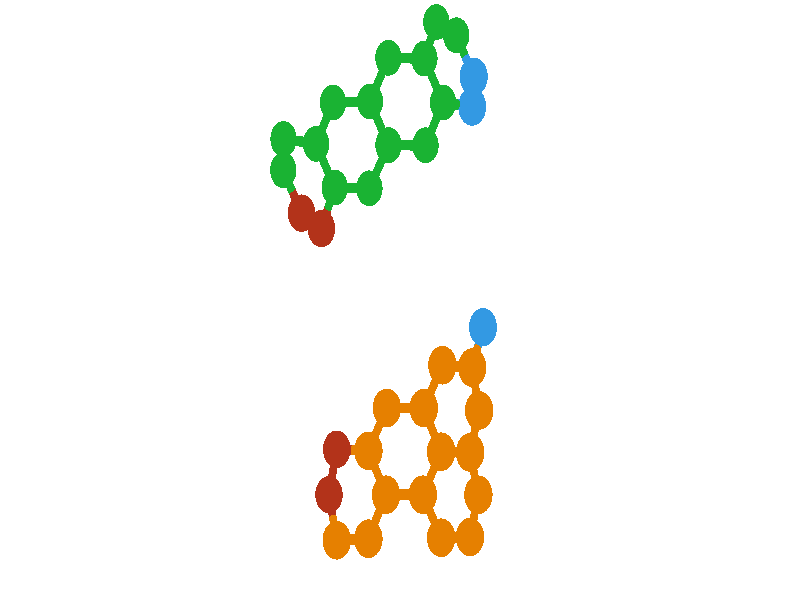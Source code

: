 // 
// Molecular graphics export from VMD 1.9.1
// http://www.ks.uiuc.edu/Research/vmd/
// Requires POV-Ray 3.5 or later
// 
// POV 3.x input script : E:/Users/Kevin Reiter/Documents/GitHub/promotion/daten/nanotori/armchair-zigzag5.pov 
// try povray +W1920 +H1057 -IE:/Users/Kevin Reiter/Documents/GitHub/promotion/daten/nanotori/armchair-zigzag5.pov -OE:/Users/Kevin Reiter/Documents/GitHub/promotion/daten/nanotori/armchair-zigzag5.pov.tga +P +X +A +FT +C
#if (version < 3.5) 
#error "VMD POV3DisplayDevice has been compiled for POV-Ray 3.5 or above.\nPlease upgrade POV-Ray or recompile VMD."
#end 
#declare VMD_clip_on=array[3] {0, 0, 0};
#declare VMD_clip=array[3];
#declare VMD_scaledclip=array[3];
#declare VMD_line_width=0.0020;
#macro VMDC ( C1 )
  texture { pigment { rgbt C1 }}
#end
#macro VMD_point (P1, R1, C1)
  #local T = texture { finish { ambient 1.0 diffuse 0.0 phong 0.0 specular 0.0 } pigment { C1 } }
  #if(VMD_clip_on[2])
  intersection {
    sphere {P1, R1 texture {T} #if(VMD_clip_on[1]) clipped_by {VMD_clip[1]} #end no_shadow}
    VMD_clip[2]
  }
  #else
  sphere {P1, R1 texture {T} #if(VMD_clip_on[1]) clipped_by {VMD_clip[1]} #end no_shadow}
  #end
#end
#macro VMD_line (P1, P2, C1)
  #local T = texture { finish { ambient 1.0 diffuse 0.0 phong 0.0 specular 0.0 } pigment { C1 } }
  #if(VMD_clip_on[2])
  intersection {
    cylinder {P1, P2, VMD_line_width texture {T} #if(VMD_clip_on[1]) clipped_by {VMD_clip[1]} #end no_shadow}
    VMD_clip[2]
  }
  #else
  cylinder {P1, P2, VMD_line_width texture {T} #if(VMD_clip_on[1]) clipped_by {VMD_clip[1]} #end no_shadow}
  #end
#end
#macro VMD_sphere (P1, R1, C1)
  #local T = texture { pigment { C1 } }
  #if(VMD_clip_on[2])
  intersection {
    sphere {P1, R1 texture {T} #if(VMD_clip_on[1]) clipped_by {VMD_clip[1]} #end no_shadow}
    VMD_clip[2]
  }
  #else
  sphere {P1, R1 texture {T} #if(VMD_clip_on[1]) clipped_by {VMD_clip[1]} #end no_shadow}
  #end
#end
#macro VMD_cylinder (P1, P2, R1, C1, O1)
  #local T = texture { pigment { C1 } }
  #if(VMD_clip_on[2])
  intersection {
    cylinder {P1, P2, R1 #if(O1) open #end texture {T} #if(VMD_clip_on[1]) clipped_by {VMD_clip[1]} #end no_shadow}
    VMD_clip[2]
  }
  #else
  cylinder {P1, P2, R1 #if(O1) open #end texture {T} #if(VMD_clip_on[1]) clipped_by {VMD_clip[1]} #end no_shadow}
  #end
#end
#macro VMD_cone (P1, P2, R1, C1)
  #local T = texture { pigment { C1 } }
  #if(VMD_clip_on[2])
  intersection {
    cone {P1, R1, P2, VMD_line_width texture {T} #if(VMD_clip_on[1]) clipped_by {VMD_clip[1]} #end no_shadow}
    VMD_clip[2]
  }
  #else
  cone {P1, R1, P2, VMD_line_width texture {T} #if(VMD_clip_on[1]) clipped_by {VMD_clip[1]} #end no_shadow}
  #end
#end
#macro VMD_triangle (P1, P2, P3, N1, N2, N3, C1)
  #local T = texture { pigment { C1 } }
  smooth_triangle {P1, N1, P2, N2, P3, N3 texture {T} #if(VMD_clip_on[1]) clipped_by {VMD_clip[1]} #end no_shadow}
#end
#macro VMD_tricolor (P1, P2, P3, N1, N2, N3, C1, C2, C3)
  #local NX = P2-P1;
  #local NY = P3-P1;
  #local NZ = vcross(NX, NY);
  #local T = texture { pigment {
    average pigment_map {
      [1 gradient x color_map {[0 rgb 0] [1 C2*3]}]
      [1 gradient y color_map {[0 rgb 0] [1 C3*3]}]
      [1 gradient z color_map {[0 rgb 0] [1 C1*3]}]
    }
    matrix <1.01,0,1,0,1.01,1,0,0,1,-.002,-.002,-1>
    matrix <NX.x,NX.y,NX.z,NY.x,NY.y,NY.z,NZ.x,NZ.y,NZ.z,P1.x,P1.y,P1.z>
  } }
  smooth_triangle {P1, N1, P2, N2, P3, N3 texture {T} #if(VMD_clip_on[1]) clipped_by {VMD_clip[1]} #end no_shadow}
#end
camera {
  orthographic
  location <0.0000, 0.0000, -2.0000>
  look_at <0.0000, 0.0000, 2.0000>
  up <0.0000, 3.0000, 0.0000>
  right <5.4494, 0.0000, 0.0000>
}
light_source { 
  <-0.1000, 0.1000, -1.0000> 
  color rgb<1.000, 1.000, 1.000> 
  parallel 
  point_at <0.0, 0.0, 0.0> 
}
light_source { 
  <1.0000, 2.0000, -0.5000> 
  color rgb<1.000, 1.000, 1.000> 
  parallel 
  point_at <0.0, 0.0, 0.0> 
}
background {
  color rgb<1.000, 1.000, 1.000>
}
#default { texture {
 finish { ambient 0.000 diffuse 0.650 phong 0.1 phong_size 40.000 specular 0.500 }
} }
#declare VMD_line_width=0.0020;
// MoleculeID: 0 ReprID: 0 Beginning CPK
// MoleculeID: 0 ReprID: 0 Beginning VDW
VMD_sphere(<-3.1970,-2.4990,-2.1262>,0.0800,rgbt<0.700,0.200,0.100,0.000>)
VMD_sphere(<-3.3479,-2.4871,-2.3296>,0.0800,rgbt<0.700,0.200,0.100,0.000>)
VMD_sphere(<-3.4655,-2.6890,-2.4027>,0.0800,rgbt<0.700,0.200,0.100,0.000>)
VMD_sphere(<-3.7205,-2.6890,-2.4027>,0.0800,rgbt<0.700,0.200,0.100,0.000>)
VMD_sphere(<-3.8381,-2.4871,-2.3296>,0.0800,rgbt<0.700,0.200,0.100,0.000>)
VMD_sphere(<-3.9890,-2.4990,-2.1262>,0.0800,rgbt<0.700,0.200,0.100,0.000>)
VMD_sphere(<-3.1605,-2.2855,-1.7482>,0.0800,rgbt<0.700,0.200,0.100,0.000>)
VMD_sphere(<-3.1588,-2.2846,-1.9996>,0.0800,rgbt<0.700,0.200,0.100,0.000>)
VMD_sphere(<-3.4675,-2.2732,-2.3767>,0.0800,rgbt<0.700,0.200,0.100,0.000>)
VMD_sphere(<-3.7186,-2.2732,-2.3767>,0.0800,rgbt<0.700,0.200,0.100,0.000>)
VMD_sphere(<-4.0272,-2.2846,-1.9996>,0.0800,rgbt<0.700,0.200,0.100,0.000>)
VMD_sphere(<-4.0255,-2.2855,-1.7482>,0.0800,rgbt<0.700,0.200,0.100,0.000>)
VMD_sphere(<-4.0093,-1.8514,-1.7424>,0.0800,rgbt<0.700,0.200,0.100,0.000>)
VMD_sphere(<-3.9761,-1.6317,-1.6224>,0.0800,rgbt<0.700,0.200,0.100,0.000>)
VMD_sphere(<-4.0238,-1.8514,-1.9932>,0.0800,rgbt<0.700,0.200,0.100,0.000>)
VMD_sphere(<-3.9761,-2.0711,-1.6224>,0.0800,rgbt<0.700,0.200,0.100,0.000>)
VMD_sphere(<-3.9899,-2.0665,-2.1178>,0.0800,rgbt<0.700,0.200,0.100,0.000>)
VMD_sphere(<-3.9899,-1.6364,-2.1178>,0.0800,rgbt<0.700,0.200,0.100,0.000>)
VMD_sphere(<-3.8426,-1.6239,-1.4067>,0.0800,rgbt<0.700,0.200,0.100,0.000>)
VMD_sphere(<-3.8426,-2.0789,-1.4067>,0.0800,rgbt<0.700,0.200,0.100,0.000>)
VMD_sphere(<-3.8346,-2.0630,-2.3149>,0.0800,rgbt<0.700,0.200,0.100,0.000>)
VMD_sphere(<-3.8346,-1.6399,-2.3149>,0.0800,rgbt<0.700,0.200,0.100,0.000>)
VMD_sphere(<-3.7162,-1.8514,-1.3539>,0.0800,rgbt<0.700,0.200,0.100,0.000>)
VMD_sphere(<-3.7188,-1.8514,-2.3714>,0.0800,rgbt<0.700,0.200,0.100,0.000>)
VMD_sphere(<-3.4698,-1.8514,-1.3539>,0.0800,rgbt<0.700,0.200,0.100,0.000>)
VMD_sphere(<-3.4672,-1.8514,-2.3714>,0.0800,rgbt<0.700,0.200,0.100,0.000>)
VMD_sphere(<-3.3434,-2.0789,-1.4067>,0.0800,rgbt<0.700,0.200,0.100,0.000>)
VMD_sphere(<-3.3515,-2.0630,-2.3149>,0.0800,rgbt<0.700,0.200,0.100,0.000>)
VMD_sphere(<-3.3515,-1.6399,-2.3149>,0.0800,rgbt<0.700,0.200,0.100,0.000>)
VMD_sphere(<-3.3434,-1.6239,-1.4067>,0.0800,rgbt<0.700,0.200,0.100,0.000>)
VMD_sphere(<-3.2099,-2.0711,-1.6224>,0.0800,rgbt<0.700,0.200,0.100,0.000>)
VMD_sphere(<-3.1962,-2.0665,-2.1178>,0.0800,rgbt<0.700,0.200,0.100,0.000>)
VMD_sphere(<-3.1962,-1.6364,-2.1178>,0.0800,rgbt<0.700,0.200,0.100,0.000>)
VMD_sphere(<-3.2099,-1.6317,-1.6224>,0.0800,rgbt<0.700,0.200,0.100,0.000>)
VMD_sphere(<-3.1768,-1.8514,-1.7424>,0.0800,rgbt<0.700,0.200,0.100,0.000>)
VMD_sphere(<-3.1622,-1.8514,-1.9932>,0.0800,rgbt<0.700,0.200,0.100,0.000>)
VMD_sphere(<-3.1415,-2.7218,-1.7592>,0.0895,rgbt<0.100,0.700,0.200,0.000>)
VMD_sphere(<-3.1665,-2.7208,-2.0112>,0.0895,rgbt<0.100,0.700,0.200,0.000>)
VMD_sphere(<-3.2368,-2.9350,-2.1306>,0.0895,rgbt<0.100,0.700,0.200,0.000>)
VMD_sphere(<-3.3892,-2.9143,-2.3294>,0.0895,rgbt<0.100,0.700,0.200,0.000>)
VMD_sphere(<-3.5930,-3.0647,-2.3399>,0.0895,rgbt<0.100,0.700,0.200,0.000>)
VMD_sphere(<-3.7969,-2.9143,-2.3294>,0.0895,rgbt<0.100,0.700,0.200,0.000>)
VMD_sphere(<-3.9492,-2.9350,-2.1306>,0.0895,rgbt<0.100,0.700,0.200,0.000>)
VMD_sphere(<-4.0196,-2.7208,-2.0112>,0.0895,rgbt<0.100,0.700,0.200,0.000>)
VMD_sphere(<-4.0445,-2.7218,-1.7592>,0.0895,rgbt<0.100,0.700,0.200,0.000>)
VMD_sphere(<-4.0153,-2.5058,-1.6292>,0.0895,rgbt<0.100,0.700,0.200,0.000>)
VMD_sphere(<-3.9283,-2.5095,-1.3926>,0.0895,rgbt<0.100,0.700,0.200,0.000>)
VMD_sphere(<-3.8037,-2.3051,-1.3027>,0.0895,rgbt<0.100,0.700,0.200,0.000>)
VMD_sphere(<-3.5930,-2.3817,-1.1666>,0.0895,rgbt<0.100,0.700,0.200,0.000>)
VMD_sphere(<-3.3823,-2.3051,-1.3027>,0.0895,rgbt<0.100,0.700,0.200,0.000>)
VMD_sphere(<-3.2577,-2.5095,-1.3926>,0.0895,rgbt<0.100,0.700,0.200,0.000>)
VMD_sphere(<-3.1707,-2.5058,-1.6292>,0.0895,rgbt<0.100,0.700,0.200,0.000>)
VMD_sphere(<-4.0153,-2.9351,-1.3813>,0.0895,rgbt<0.100,0.700,0.200,0.000>)
VMD_sphere(<-4.0445,-2.9397,-1.6334>,0.0895,rgbt<0.100,0.700,0.200,0.000>)
VMD_sphere(<-4.0196,-3.1585,-1.7585>,0.0895,rgbt<0.100,0.700,0.200,0.000>)
VMD_sphere(<-3.9283,-2.7284,-1.2663>,0.0895,rgbt<0.100,0.700,0.200,0.000>)
VMD_sphere(<-3.9492,-3.1548,-2.0038>,0.0895,rgbt<0.100,0.700,0.200,0.000>)
VMD_sphere(<-3.8037,-2.7528,-1.0443>,0.0895,rgbt<0.100,0.700,0.200,0.000>)
VMD_sphere(<-3.7969,-3.3372,-2.0852>,0.0895,rgbt<0.100,0.700,0.200,0.000>)
VMD_sphere(<-3.5930,-2.5966,-1.0426>,0.0895,rgbt<0.100,0.700,0.200,0.000>)
VMD_sphere(<-3.5930,-3.2711,-2.2207>,0.0895,rgbt<0.100,0.700,0.200,0.000>)
VMD_sphere(<-3.3823,-2.7528,-1.0443>,0.0895,rgbt<0.100,0.700,0.200,0.000>)
VMD_sphere(<-3.3892,-3.3372,-2.0852>,0.0895,rgbt<0.100,0.700,0.200,0.000>)
VMD_sphere(<-3.2577,-2.7284,-1.2663>,0.0895,rgbt<0.100,0.700,0.200,0.000>)
VMD_sphere(<-3.2368,-3.1548,-2.0038>,0.0895,rgbt<0.100,0.700,0.200,0.000>)
VMD_sphere(<-3.1707,-2.9351,-1.3813>,0.0895,rgbt<0.100,0.700,0.200,0.000>)
VMD_sphere(<-3.1665,-3.1585,-1.7585>,0.0895,rgbt<0.100,0.700,0.200,0.000>)
VMD_sphere(<-3.1415,-2.9397,-1.6334>,0.0895,rgbt<0.100,0.700,0.200,0.000>)
VMD_cylinder(<-3.19705,-2.49898,-2.12618>,<-3.18176,-2.60989,-2.0687>0.0263,rgbt<0.700,0.200,0.100,0.000>,1)
VMD_cylinder(<-3.19705,-2.49898,-2.12618>,<-3.27248,-2.49305,-2.22787>0.0263,rgbt<0.700,0.200,0.100,0.000>,1)
VMD_cylinder(<-3.19705,-2.49898,-2.12618>,<-3.17793,-2.3918,-2.06291>0.0263,rgbt<0.700,0.200,0.100,0.000>,1)
VMD_cylinder(<-3.34791,-2.48712,-2.32956>,<-3.27248,-2.49305,-2.22787>0.0263,rgbt<0.700,0.200,0.100,0.000>,1)
VMD_cylinder(<-3.34791,-2.48712,-2.32956>,<-3.40769,-2.38018,-2.35311>0.0263,rgbt<0.700,0.200,0.100,0.000>,1)
VMD_cylinder(<-3.34791,-2.48712,-2.32956>,<-3.40669,-2.58808,-2.36614>0.0263,rgbt<0.700,0.200,0.100,0.000>,1)
VMD_cylinder(<-3.46548,-2.68904,-2.40273>,<-3.42732,-2.80169,-2.36604>0.0263,rgbt<0.700,0.200,0.100,0.000>,1)
VMD_cylinder(<-3.46548,-2.68904,-2.40273>,<-3.40669,-2.58808,-2.36614>0.0263,rgbt<0.700,0.200,0.100,0.000>,1)
VMD_cylinder(<-3.46548,-2.68904,-2.40273>,<-3.59301,-2.68904,-2.40273>0.0263,rgbt<0.700,0.200,0.100,0.000>,1)
VMD_cylinder(<-3.72054,-2.68904,-2.40273>,<-3.7587,-2.80169,-2.36604>0.0263,rgbt<0.700,0.200,0.100,0.000>,1)
VMD_cylinder(<-3.72054,-2.68904,-2.40273>,<-3.77933,-2.58808,-2.36614>0.0263,rgbt<0.700,0.200,0.100,0.000>,1)
VMD_cylinder(<-3.72054,-2.68904,-2.40273>,<-3.59301,-2.68904,-2.40273>0.0263,rgbt<0.700,0.200,0.100,0.000>,1)
VMD_cylinder(<-3.83811,-2.48712,-2.32956>,<-3.77833,-2.38018,-2.35311>0.0263,rgbt<0.700,0.200,0.100,0.000>,1)
VMD_cylinder(<-3.83811,-2.48712,-2.32956>,<-3.91354,-2.49305,-2.22787>0.0263,rgbt<0.700,0.200,0.100,0.000>,1)
VMD_cylinder(<-3.83811,-2.48712,-2.32956>,<-3.77933,-2.58808,-2.36614>0.0263,rgbt<0.700,0.200,0.100,0.000>,1)
VMD_cylinder(<-3.98897,-2.49898,-2.12618>,<-3.91354,-2.49305,-2.22787>0.0263,rgbt<0.700,0.200,0.100,0.000>,1)
VMD_cylinder(<-3.98897,-2.49898,-2.12618>,<-4.00426,-2.60989,-2.0687>0.0263,rgbt<0.700,0.200,0.100,0.000>,1)
VMD_cylinder(<-3.98897,-2.49898,-2.12618>,<-4.00809,-2.3918,-2.06291>0.0263,rgbt<0.700,0.200,0.100,0.000>,1)
VMD_cylinder(<-3.16054,-2.28552,-1.74817>,<-3.15967,-2.28507,-1.8739>0.0263,rgbt<0.700,0.200,0.100,0.000>,1)
VMD_cylinder(<-3.16054,-2.28552,-1.74817>,<-3.16563,-2.39564,-1.68866>0.0263,rgbt<0.700,0.200,0.100,0.000>,1)
VMD_cylinder(<-3.16054,-2.28552,-1.74817>,<-3.18521,-2.1783,-1.68529>0.0263,rgbt<0.700,0.200,0.100,0.000>,1)
VMD_cylinder(<-3.15881,-2.28462,-1.99963>,<-3.15967,-2.28507,-1.8739>0.0263,rgbt<0.700,0.200,0.100,0.000>,1)
VMD_cylinder(<-3.15881,-2.28462,-1.99963>,<-3.17749,-2.17554,-2.0587>0.0263,rgbt<0.700,0.200,0.100,0.000>,1)
VMD_cylinder(<-3.15881,-2.28462,-1.99963>,<-3.17793,-2.3918,-2.06291>0.0263,rgbt<0.700,0.200,0.100,0.000>,1)
VMD_cylinder(<-3.46746,-2.27324,-2.37665>,<-3.40769,-2.38018,-2.35311>0.0263,rgbt<0.700,0.200,0.100,0.000>,1)
VMD_cylinder(<-3.46746,-2.27324,-2.37665>,<-3.40946,-2.16809,-2.34576>0.0263,rgbt<0.700,0.200,0.100,0.000>,1)
VMD_cylinder(<-3.46746,-2.27324,-2.37665>,<-3.59301,-2.27324,-2.37665>0.0263,rgbt<0.700,0.200,0.100,0.000>,1)
VMD_cylinder(<-3.71856,-2.27324,-2.37665>,<-3.77833,-2.38018,-2.35311>0.0263,rgbt<0.700,0.200,0.100,0.000>,1)
VMD_cylinder(<-3.71856,-2.27324,-2.37665>,<-3.77655,-2.16809,-2.34576>0.0263,rgbt<0.700,0.200,0.100,0.000>,1)
VMD_cylinder(<-3.71856,-2.27324,-2.37665>,<-3.59301,-2.27324,-2.37665>0.0263,rgbt<0.700,0.200,0.100,0.000>,1)
VMD_cylinder(<-4.02721,-2.28462,-1.99963>,<-4.02634,-2.28507,-1.8739>0.0263,rgbt<0.700,0.200,0.100,0.000>,1)
VMD_cylinder(<-4.02721,-2.28462,-1.99963>,<-4.00853,-2.17554,-2.0587>0.0263,rgbt<0.700,0.200,0.100,0.000>,1)
VMD_cylinder(<-4.02721,-2.28462,-1.99963>,<-4.00809,-2.3918,-2.06291>0.0263,rgbt<0.700,0.200,0.100,0.000>,1)
VMD_cylinder(<-4.02548,-2.28552,-1.74817>,<-4.02634,-2.28507,-1.8739>0.0263,rgbt<0.700,0.200,0.100,0.000>,1)
VMD_cylinder(<-4.02548,-2.28552,-1.74817>,<-4.02039,-2.39564,-1.68866>0.0263,rgbt<0.700,0.200,0.100,0.000>,1)
VMD_cylinder(<-4.02548,-2.28552,-1.74817>,<-4.00081,-2.1783,-1.68529>0.0263,rgbt<0.700,0.200,0.100,0.000>,1)
VMD_cylinder(<-4.00925,-1.8514,-1.74239>,<-3.99269,-1.96124,-1.6824>0.0263,rgbt<0.700,0.200,0.100,0.000>,1)
VMD_cylinder(<-4.00925,-1.8514,-1.74239>,<-4.01654,-1.8514,-1.86779>0.0263,rgbt<0.700,0.200,0.100,0.000>,1)
VMD_cylinder(<-4.00925,-1.8514,-1.74239>,<-3.99269,-1.74157,-1.6824>0.0263,rgbt<0.700,0.200,0.100,0.000>,1)
VMD_cylinder(<-3.97614,-1.63173,-1.62241>,<-3.90937,-1.62784,-1.51455>0.0263,rgbt<0.700,0.200,0.100,0.000>,1)
VMD_cylinder(<-3.97614,-1.63173,-1.62241>,<-3.99269,-1.74157,-1.6824>0.0263,rgbt<0.700,0.200,0.100,0.000>,1)
VMD_cylinder(<-4.02384,-1.8514,-1.9932>,<-4.00685,-1.74388,-2.05548>0.0263,rgbt<0.700,0.200,0.100,0.000>,1)
VMD_cylinder(<-4.02384,-1.8514,-1.9932>,<-4.00685,-1.95893,-2.05548>0.0263,rgbt<0.700,0.200,0.100,0.000>,1)
VMD_cylinder(<-4.02384,-1.8514,-1.9932>,<-4.01654,-1.8514,-1.86779>0.0263,rgbt<0.700,0.200,0.100,0.000>,1)
VMD_cylinder(<-3.97614,-2.07108,-1.62241>,<-4.00081,-2.1783,-1.68529>0.0263,rgbt<0.700,0.200,0.100,0.000>,1)
VMD_cylinder(<-3.97614,-2.07108,-1.62241>,<-3.99269,-1.96124,-1.6824>0.0263,rgbt<0.700,0.200,0.100,0.000>,1)
VMD_cylinder(<-3.97614,-2.07108,-1.62241>,<-3.90937,-2.07497,-1.51455>0.0263,rgbt<0.700,0.200,0.100,0.000>,1)
VMD_cylinder(<-3.98985,-2.06645,-2.11777>,<-3.9122,-2.0647,-2.21632>0.0263,rgbt<0.700,0.200,0.100,0.000>,1)
VMD_cylinder(<-3.98985,-2.06645,-2.11777>,<-4.00853,-2.17554,-2.0587>0.0263,rgbt<0.700,0.200,0.100,0.000>,1)
VMD_cylinder(<-3.98985,-2.06645,-2.11777>,<-4.00685,-1.95893,-2.05548>0.0263,rgbt<0.700,0.200,0.100,0.000>,1)
VMD_cylinder(<-3.98985,-1.63635,-2.11777>,<-4.00685,-1.74388,-2.05548>0.0263,rgbt<0.700,0.200,0.100,0.000>,1)
VMD_cylinder(<-3.98985,-1.63635,-2.11777>,<-3.9122,-1.6381,-2.21632>0.0263,rgbt<0.700,0.200,0.100,0.000>,1)
VMD_cylinder(<-3.84261,-1.62395,-1.4067>,<-3.7794,-1.73768,-1.38028>0.0263,rgbt<0.700,0.200,0.100,0.000>,1)
VMD_cylinder(<-3.84261,-1.62395,-1.4067>,<-3.90937,-1.62784,-1.51455>0.0263,rgbt<0.700,0.200,0.100,0.000>,1)
VMD_cylinder(<-3.84261,-2.07886,-1.4067>,<-3.82315,-2.19197,-1.35471>0.0263,rgbt<0.700,0.200,0.100,0.000>,1)
VMD_cylinder(<-3.84261,-2.07886,-1.4067>,<-3.7794,-1.96513,-1.38028>0.0263,rgbt<0.700,0.200,0.100,0.000>,1)
VMD_cylinder(<-3.84261,-2.07886,-1.4067>,<-3.90937,-2.07497,-1.51455>0.0263,rgbt<0.700,0.200,0.100,0.000>,1)
VMD_cylinder(<-3.83455,-2.06295,-2.31487>,<-3.77669,-1.95718,-2.34315>0.0263,rgbt<0.700,0.200,0.100,0.000>,1)
VMD_cylinder(<-3.83455,-2.06295,-2.31487>,<-3.9122,-2.0647,-2.21632>0.0263,rgbt<0.700,0.200,0.100,0.000>,1)
VMD_cylinder(<-3.83455,-2.06295,-2.31487>,<-3.77655,-2.16809,-2.34576>0.0263,rgbt<0.700,0.200,0.100,0.000>,1)
VMD_cylinder(<-3.83455,-1.63985,-2.31487>,<-3.77669,-1.74563,-2.34315>0.0263,rgbt<0.700,0.200,0.100,0.000>,1)
VMD_cylinder(<-3.83455,-1.63985,-2.31487>,<-3.9122,-1.6381,-2.21632>0.0263,rgbt<0.700,0.200,0.100,0.000>,1)
VMD_cylinder(<-3.7162,-1.8514,-1.35386>,<-3.59301,-1.8514,-1.35386>0.0263,rgbt<0.700,0.200,0.100,0.000>,1)
VMD_cylinder(<-3.7162,-1.8514,-1.35386>,<-3.7794,-1.73768,-1.38028>0.0263,rgbt<0.700,0.200,0.100,0.000>,1)
VMD_cylinder(<-3.7162,-1.8514,-1.35386>,<-3.7794,-1.96513,-1.38028>0.0263,rgbt<0.700,0.200,0.100,0.000>,1)
VMD_cylinder(<-3.71883,-1.8514,-2.37143>,<-3.77669,-1.95718,-2.34315>0.0263,rgbt<0.700,0.200,0.100,0.000>,1)
VMD_cylinder(<-3.71883,-1.8514,-2.37143>,<-3.59301,-1.8514,-2.37143>0.0263,rgbt<0.700,0.200,0.100,0.000>,1)
VMD_cylinder(<-3.71883,-1.8514,-2.37143>,<-3.77669,-1.74563,-2.34315>0.0263,rgbt<0.700,0.200,0.100,0.000>,1)
VMD_cylinder(<-3.46982,-1.8514,-1.35386>,<-3.40662,-1.73768,-1.38028>0.0263,rgbt<0.700,0.200,0.100,0.000>,1)
VMD_cylinder(<-3.46982,-1.8514,-1.35386>,<-3.59301,-1.8514,-1.35386>0.0263,rgbt<0.700,0.200,0.100,0.000>,1)
VMD_cylinder(<-3.46982,-1.8514,-1.35386>,<-3.40662,-1.96513,-1.38028>0.0263,rgbt<0.700,0.200,0.100,0.000>,1)
VMD_cylinder(<-3.46719,-1.8514,-2.37143>,<-3.40933,-1.74563,-2.34315>0.0263,rgbt<0.700,0.200,0.100,0.000>,1)
VMD_cylinder(<-3.46719,-1.8514,-2.37143>,<-3.59301,-1.8514,-2.37143>0.0263,rgbt<0.700,0.200,0.100,0.000>,1)
VMD_cylinder(<-3.46719,-1.8514,-2.37143>,<-3.40933,-1.95718,-2.34315>0.0263,rgbt<0.700,0.200,0.100,0.000>,1)
VMD_cylinder(<-3.34341,-2.07886,-1.4067>,<-3.27665,-2.07497,-1.51455>0.0263,rgbt<0.700,0.200,0.100,0.000>,1)
VMD_cylinder(<-3.34341,-2.07886,-1.4067>,<-3.40662,-1.96513,-1.38028>0.0263,rgbt<0.700,0.200,0.100,0.000>,1)
VMD_cylinder(<-3.34341,-2.07886,-1.4067>,<-3.36286,-2.19197,-1.35471>0.0263,rgbt<0.700,0.200,0.100,0.000>,1)
VMD_cylinder(<-3.35147,-2.06295,-2.31487>,<-3.27382,-2.0647,-2.21632>0.0263,rgbt<0.700,0.200,0.100,0.000>,1)
VMD_cylinder(<-3.35147,-2.06295,-2.31487>,<-3.40933,-1.95718,-2.34315>0.0263,rgbt<0.700,0.200,0.100,0.000>,1)
VMD_cylinder(<-3.35147,-2.06295,-2.31487>,<-3.40946,-2.16809,-2.34576>0.0263,rgbt<0.700,0.200,0.100,0.000>,1)
VMD_cylinder(<-3.35147,-1.63985,-2.31487>,<-3.40933,-1.74563,-2.34315>0.0263,rgbt<0.700,0.200,0.100,0.000>,1)
VMD_cylinder(<-3.35147,-1.63985,-2.31487>,<-3.27382,-1.6381,-2.21632>0.0263,rgbt<0.700,0.200,0.100,0.000>,1)
VMD_cylinder(<-3.34341,-1.62395,-1.4067>,<-3.40662,-1.73768,-1.38028>0.0263,rgbt<0.700,0.200,0.100,0.000>,1)
VMD_cylinder(<-3.34341,-1.62395,-1.4067>,<-3.27665,-1.62784,-1.51455>0.0263,rgbt<0.700,0.200,0.100,0.000>,1)
VMD_cylinder(<-3.20988,-2.07108,-1.62241>,<-3.18521,-2.1783,-1.68529>0.0263,rgbt<0.700,0.200,0.100,0.000>,1)
VMD_cylinder(<-3.20988,-2.07108,-1.62241>,<-3.27665,-2.07497,-1.51455>0.0263,rgbt<0.700,0.200,0.100,0.000>,1)
VMD_cylinder(<-3.20988,-2.07108,-1.62241>,<-3.19332,-1.96124,-1.6824>0.0263,rgbt<0.700,0.200,0.100,0.000>,1)
VMD_cylinder(<-3.19616,-2.06645,-2.11777>,<-3.17749,-2.17554,-2.0587>0.0263,rgbt<0.700,0.200,0.100,0.000>,1)
VMD_cylinder(<-3.19616,-2.06645,-2.11777>,<-3.27382,-2.0647,-2.21632>0.0263,rgbt<0.700,0.200,0.100,0.000>,1)
VMD_cylinder(<-3.19616,-2.06645,-2.11777>,<-3.17917,-1.95893,-2.05548>0.0263,rgbt<0.700,0.200,0.100,0.000>,1)
VMD_cylinder(<-3.19616,-1.63635,-2.11777>,<-3.27382,-1.6381,-2.21632>0.0263,rgbt<0.700,0.200,0.100,0.000>,1)
VMD_cylinder(<-3.19616,-1.63635,-2.11777>,<-3.17917,-1.74388,-2.05548>0.0263,rgbt<0.700,0.200,0.100,0.000>,1)
VMD_cylinder(<-3.20988,-1.63173,-1.62241>,<-3.27665,-1.62784,-1.51455>0.0263,rgbt<0.700,0.200,0.100,0.000>,1)
VMD_cylinder(<-3.20988,-1.63173,-1.62241>,<-3.19332,-1.74157,-1.6824>0.0263,rgbt<0.700,0.200,0.100,0.000>,1)
VMD_cylinder(<-3.17677,-1.8514,-1.74239>,<-3.19332,-1.96124,-1.6824>0.0263,rgbt<0.700,0.200,0.100,0.000>,1)
VMD_cylinder(<-3.17677,-1.8514,-1.74239>,<-3.16947,-1.8514,-1.86779>0.0263,rgbt<0.700,0.200,0.100,0.000>,1)
VMD_cylinder(<-3.17677,-1.8514,-1.74239>,<-3.19332,-1.74157,-1.6824>0.0263,rgbt<0.700,0.200,0.100,0.000>,1)
VMD_cylinder(<-3.16218,-1.8514,-1.9932>,<-3.17917,-1.74388,-2.05548>0.0263,rgbt<0.700,0.200,0.100,0.000>,1)
VMD_cylinder(<-3.16218,-1.8514,-1.9932>,<-3.17917,-1.95893,-2.05548>0.0263,rgbt<0.700,0.200,0.100,0.000>,1)
VMD_cylinder(<-3.16218,-1.8514,-1.9932>,<-3.16947,-1.8514,-1.86779>0.0263,rgbt<0.700,0.200,0.100,0.000>,1)
VMD_cylinder(<-3.1415,-2.72183,-1.75924>,<-3.15399,-2.72131,-1.88522>0.0263,rgbt<0.100,0.700,0.200,0.000>,1)
VMD_cylinder(<-3.1415,-2.72183,-1.75924>,<-3.1415,-2.83078,-1.69634>0.0263,rgbt<0.100,0.700,0.200,0.000>,1)
VMD_cylinder(<-3.1415,-2.72183,-1.75924>,<-3.15611,-2.61379,-1.6942>0.0263,rgbt<0.100,0.700,0.200,0.000>,1)
VMD_cylinder(<-3.16647,-2.7208,-2.01121>,<-3.15399,-2.72131,-1.88522>0.0263,rgbt<0.100,0.700,0.200,0.000>,1)
VMD_cylinder(<-3.16647,-2.7208,-2.01121>,<-3.18176,-2.60989,-2.0687>0.0263,rgbt<0.100,0.700,0.200,0.000>,1)
VMD_cylinder(<-3.16647,-2.7208,-2.01121>,<-3.20166,-2.82791,-2.07093>0.0263,rgbt<0.100,0.700,0.200,0.000>,1)
VMD_cylinder(<-3.23685,-2.93502,-2.13064>,<-3.23685,-3.0449,-2.0672>0.0263,rgbt<0.100,0.700,0.200,0.000>,1)
VMD_cylinder(<-3.23685,-2.93502,-2.13064>,<-3.31301,-2.92468,-2.23>0.0263,rgbt<0.100,0.700,0.200,0.000>,1)
VMD_cylinder(<-3.23685,-2.93502,-2.13064>,<-3.20166,-2.82791,-2.07093>0.0263,rgbt<0.100,0.700,0.200,0.000>,1)
VMD_cylinder(<-3.38917,-2.91434,-2.32936>,<-3.42732,-2.80169,-2.36604>0.0263,rgbt<0.100,0.700,0.200,0.000>,1)
VMD_cylinder(<-3.38917,-2.91434,-2.32936>,<-3.31301,-2.92468,-2.23>0.0263,rgbt<0.100,0.700,0.200,0.000>,1)
VMD_cylinder(<-3.38917,-2.91434,-2.32936>,<-3.49109,-2.98951,-2.33461>0.0263,rgbt<0.100,0.700,0.200,0.000>,1)
VMD_cylinder(<-3.59301,-3.06469,-2.33986>,<-3.59301,-3.16791,-2.28026>0.0263,rgbt<0.100,0.700,0.200,0.000>,1)
VMD_cylinder(<-3.59301,-3.06469,-2.33986>,<-3.69493,-2.98951,-2.33461>0.0263,rgbt<0.100,0.700,0.200,0.000>,1)
VMD_cylinder(<-3.59301,-3.06469,-2.33986>,<-3.49109,-2.98951,-2.33461>0.0263,rgbt<0.100,0.700,0.200,0.000>,1)
VMD_cylinder(<-3.79685,-2.91434,-2.32936>,<-3.7587,-2.80169,-2.36604>0.0263,rgbt<0.100,0.700,0.200,0.000>,1)
VMD_cylinder(<-3.79685,-2.91434,-2.32936>,<-3.87301,-2.92468,-2.23>0.0263,rgbt<0.100,0.700,0.200,0.000>,1)
VMD_cylinder(<-3.79685,-2.91434,-2.32936>,<-3.69493,-2.98951,-2.33461>0.0263,rgbt<0.100,0.700,0.200,0.000>,1)
VMD_cylinder(<-3.94917,-2.93502,-2.13064>,<-3.87301,-2.92468,-2.23>0.0263,rgbt<0.100,0.700,0.200,0.000>,1)
VMD_cylinder(<-3.94917,-2.93502,-2.13064>,<-3.94917,-3.0449,-2.0672>0.0263,rgbt<0.100,0.700,0.200,0.000>,1)
VMD_cylinder(<-3.94917,-2.93502,-2.13064>,<-3.98436,-2.82791,-2.07093>0.0263,rgbt<0.100,0.700,0.200,0.000>,1)
VMD_cylinder(<-4.01955,-2.7208,-2.01121>,<-4.03203,-2.72131,-1.88522>0.0263,rgbt<0.100,0.700,0.200,0.000>,1)
VMD_cylinder(<-4.01955,-2.7208,-2.01121>,<-4.00426,-2.60989,-2.0687>0.0263,rgbt<0.100,0.700,0.200,0.000>,1)
VMD_cylinder(<-4.01955,-2.7208,-2.01121>,<-3.98436,-2.82791,-2.07093>0.0263,rgbt<0.100,0.700,0.200,0.000>,1)
VMD_cylinder(<-4.04451,-2.72183,-1.75924>,<-4.03203,-2.72131,-1.88522>0.0263,rgbt<0.100,0.700,0.200,0.000>,1)
VMD_cylinder(<-4.04451,-2.72183,-1.75924>,<-4.04451,-2.83078,-1.69634>0.0263,rgbt<0.100,0.700,0.200,0.000>,1)
VMD_cylinder(<-4.04451,-2.72183,-1.75924>,<-4.02991,-2.61379,-1.6942>0.0263,rgbt<0.100,0.700,0.200,0.000>,1)
VMD_cylinder(<-4.01531,-2.50575,-1.62916>,<-4.02039,-2.39564,-1.68866>0.0263,rgbt<0.100,0.700,0.200,0.000>,1)
VMD_cylinder(<-4.01531,-2.50575,-1.62916>,<-4.02991,-2.61379,-1.6942>0.0263,rgbt<0.100,0.700,0.200,0.000>,1)
VMD_cylinder(<-4.01531,-2.50575,-1.62916>,<-3.97181,-2.50764,-1.51088>0.0263,rgbt<0.100,0.700,0.200,0.000>,1)
VMD_cylinder(<-3.92831,-2.50953,-1.3926>,<-3.866,-2.4073,-1.34767>0.0263,rgbt<0.100,0.700,0.200,0.000>,1)
VMD_cylinder(<-3.92831,-2.50953,-1.3926>,<-3.97181,-2.50764,-1.51088>0.0263,rgbt<0.100,0.700,0.200,0.000>,1)
VMD_cylinder(<-3.92831,-2.50953,-1.3926>,<-3.92831,-2.61895,-1.32943>0.0263,rgbt<0.100,0.700,0.200,0.000>,1)
VMD_cylinder(<-3.8037,-2.30507,-1.30273>,<-3.69835,-2.3434,-1.23468>0.0263,rgbt<0.100,0.700,0.200,0.000>,1)
VMD_cylinder(<-3.8037,-2.30507,-1.30273>,<-3.82315,-2.19197,-1.35471>0.0263,rgbt<0.100,0.700,0.200,0.000>,1)
VMD_cylinder(<-3.8037,-2.30507,-1.30273>,<-3.866,-2.4073,-1.34767>0.0263,rgbt<0.100,0.700,0.200,0.000>,1)
VMD_cylinder(<-3.59301,-2.38173,-1.16663>,<-3.69835,-2.3434,-1.23468>0.0263,rgbt<0.100,0.700,0.200,0.000>,1)
VMD_cylinder(<-3.59301,-2.38173,-1.16663>,<-3.59301,-2.48915,-1.10461>0.0263,rgbt<0.100,0.700,0.200,0.000>,1)
VMD_cylinder(<-3.59301,-2.38173,-1.16663>,<-3.48766,-2.3434,-1.23468>0.0263,rgbt<0.100,0.700,0.200,0.000>,1)
VMD_cylinder(<-3.38232,-2.30507,-1.30273>,<-3.32002,-2.4073,-1.34767>0.0263,rgbt<0.100,0.700,0.200,0.000>,1)
VMD_cylinder(<-3.38232,-2.30507,-1.30273>,<-3.48766,-2.3434,-1.23468>0.0263,rgbt<0.100,0.700,0.200,0.000>,1)
VMD_cylinder(<-3.38232,-2.30507,-1.30273>,<-3.36286,-2.19197,-1.35471>0.0263,rgbt<0.100,0.700,0.200,0.000>,1)
VMD_cylinder(<-3.25771,-2.50953,-1.3926>,<-3.21421,-2.50764,-1.51088>0.0263,rgbt<0.100,0.700,0.200,0.000>,1)
VMD_cylinder(<-3.25771,-2.50953,-1.3926>,<-3.32002,-2.4073,-1.34767>0.0263,rgbt<0.100,0.700,0.200,0.000>,1)
VMD_cylinder(<-3.25771,-2.50953,-1.3926>,<-3.25771,-2.61895,-1.32943>0.0263,rgbt<0.100,0.700,0.200,0.000>,1)
VMD_cylinder(<-3.17071,-2.50575,-1.62916>,<-3.16563,-2.39564,-1.68866>0.0263,rgbt<0.100,0.700,0.200,0.000>,1)
VMD_cylinder(<-3.17071,-2.50575,-1.62916>,<-3.15611,-2.61379,-1.6942>0.0263,rgbt<0.100,0.700,0.200,0.000>,1)
VMD_cylinder(<-3.17071,-2.50575,-1.62916>,<-3.21421,-2.50764,-1.51088>0.0263,rgbt<0.100,0.700,0.200,0.000>,1)
VMD_cylinder(<-4.01531,-2.93512,-1.38126>,<-4.02991,-2.93743,-1.50735>0.0263,rgbt<0.100,0.700,0.200,0.000>,1)
VMD_cylinder(<-4.01531,-2.93512,-1.38126>,<-3.97181,-2.83174,-1.32376>0.0263,rgbt<0.100,0.700,0.200,0.000>,1)
VMD_cylinder(<-4.04451,-2.93974,-1.63343>,<-4.04451,-2.83078,-1.69634>0.0263,rgbt<0.100,0.700,0.200,0.000>,1)
VMD_cylinder(<-4.04451,-2.93974,-1.63343>,<-4.03203,-3.0491,-1.69598>0.0263,rgbt<0.100,0.700,0.200,0.000>,1)
VMD_cylinder(<-4.04451,-2.93974,-1.63343>,<-4.02991,-2.93743,-1.50735>0.0263,rgbt<0.100,0.700,0.200,0.000>,1)
VMD_cylinder(<-4.01955,-3.15846,-1.75852>,<-3.98436,-3.15662,-1.88114>0.0263,rgbt<0.100,0.700,0.200,0.000>,1)
VMD_cylinder(<-4.01955,-3.15846,-1.75852>,<-4.03203,-3.0491,-1.69598>0.0263,rgbt<0.100,0.700,0.200,0.000>,1)
VMD_cylinder(<-3.92831,-2.72837,-1.26626>,<-3.866,-2.74057,-1.15526>0.0263,rgbt<0.100,0.700,0.200,0.000>,1)
VMD_cylinder(<-3.92831,-2.72837,-1.26626>,<-3.97181,-2.83174,-1.32376>0.0263,rgbt<0.100,0.700,0.200,0.000>,1)
VMD_cylinder(<-3.92831,-2.72837,-1.26626>,<-3.92831,-2.61895,-1.32943>0.0263,rgbt<0.100,0.700,0.200,0.000>,1)
VMD_cylinder(<-3.94917,-3.15478,-2.00376>,<-3.98436,-3.15662,-1.88114>0.0263,rgbt<0.100,0.700,0.200,0.000>,1)
VMD_cylinder(<-3.94917,-3.15478,-2.00376>,<-3.94917,-3.0449,-2.0672>0.0263,rgbt<0.100,0.700,0.200,0.000>,1)
VMD_cylinder(<-3.94917,-3.15478,-2.00376>,<-3.87301,-3.246,-2.04448>0.0263,rgbt<0.100,0.700,0.200,0.000>,1)
VMD_cylinder(<-3.8037,-2.75277,-1.04426>,<-3.69835,-2.67467,-1.04342>0.0263,rgbt<0.100,0.700,0.200,0.000>,1)
VMD_cylinder(<-3.8037,-2.75277,-1.04426>,<-3.866,-2.74057,-1.15526>0.0263,rgbt<0.100,0.700,0.200,0.000>,1)
VMD_cylinder(<-3.79685,-3.33722,-2.08521>,<-3.69493,-3.30418,-2.15294>0.0263,rgbt<0.100,0.700,0.200,0.000>,1)
VMD_cylinder(<-3.79685,-3.33722,-2.08521>,<-3.87301,-3.246,-2.04448>0.0263,rgbt<0.100,0.700,0.200,0.000>,1)
VMD_cylinder(<-3.59301,-2.59657,-1.04259>,<-3.59301,-2.48915,-1.10461>0.0263,rgbt<0.100,0.700,0.200,0.000>,1)
VMD_cylinder(<-3.59301,-2.59657,-1.04259>,<-3.69835,-2.67467,-1.04342>0.0263,rgbt<0.100,0.700,0.200,0.000>,1)
VMD_cylinder(<-3.59301,-2.59657,-1.04259>,<-3.48766,-2.67467,-1.04342>0.0263,rgbt<0.100,0.700,0.200,0.000>,1)
VMD_cylinder(<-3.59301,-3.27114,-2.22067>,<-3.59301,-3.16791,-2.28026>0.0263,rgbt<0.100,0.700,0.200,0.000>,1)
VMD_cylinder(<-3.59301,-3.27114,-2.22067>,<-3.69493,-3.30418,-2.15294>0.0263,rgbt<0.100,0.700,0.200,0.000>,1)
VMD_cylinder(<-3.59301,-3.27114,-2.22067>,<-3.49109,-3.30418,-2.15294>0.0263,rgbt<0.100,0.700,0.200,0.000>,1)
VMD_cylinder(<-3.38232,-2.75277,-1.04426>,<-3.32002,-2.74057,-1.15526>0.0263,rgbt<0.100,0.700,0.200,0.000>,1)
VMD_cylinder(<-3.38232,-2.75277,-1.04426>,<-3.48766,-2.67467,-1.04342>0.0263,rgbt<0.100,0.700,0.200,0.000>,1)
VMD_cylinder(<-3.38917,-3.33722,-2.08521>,<-3.31301,-3.246,-2.04448>0.0263,rgbt<0.100,0.700,0.200,0.000>,1)
VMD_cylinder(<-3.38917,-3.33722,-2.08521>,<-3.49109,-3.30418,-2.15294>0.0263,rgbt<0.100,0.700,0.200,0.000>,1)
VMD_cylinder(<-3.25771,-2.72837,-1.26626>,<-3.21421,-2.83174,-1.32376>0.0263,rgbt<0.100,0.700,0.200,0.000>,1)
VMD_cylinder(<-3.25771,-2.72837,-1.26626>,<-3.32002,-2.74057,-1.15526>0.0263,rgbt<0.100,0.700,0.200,0.000>,1)
VMD_cylinder(<-3.25771,-2.72837,-1.26626>,<-3.25771,-2.61895,-1.32943>0.0263,rgbt<0.100,0.700,0.200,0.000>,1)
VMD_cylinder(<-3.23685,-3.15478,-2.00376>,<-3.20166,-3.15662,-1.88114>0.0263,rgbt<0.100,0.700,0.200,0.000>,1)
VMD_cylinder(<-3.23685,-3.15478,-2.00376>,<-3.23685,-3.0449,-2.0672>0.0263,rgbt<0.100,0.700,0.200,0.000>,1)
VMD_cylinder(<-3.23685,-3.15478,-2.00376>,<-3.31301,-3.246,-2.04448>0.0263,rgbt<0.100,0.700,0.200,0.000>,1)
VMD_cylinder(<-3.17071,-2.93512,-1.38126>,<-3.15611,-2.93743,-1.50735>0.0263,rgbt<0.100,0.700,0.200,0.000>,1)
VMD_cylinder(<-3.17071,-2.93512,-1.38126>,<-3.21421,-2.83174,-1.32376>0.0263,rgbt<0.100,0.700,0.200,0.000>,1)
VMD_cylinder(<-3.16647,-3.15846,-1.75852>,<-3.20166,-3.15662,-1.88114>0.0263,rgbt<0.100,0.700,0.200,0.000>,1)
VMD_cylinder(<-3.16647,-3.15846,-1.75852>,<-3.15399,-3.0491,-1.69598>0.0263,rgbt<0.100,0.700,0.200,0.000>,1)
VMD_cylinder(<-3.1415,-2.93974,-1.63343>,<-3.1415,-2.83078,-1.69634>0.0263,rgbt<0.100,0.700,0.200,0.000>,1)
VMD_cylinder(<-3.1415,-2.93974,-1.63343>,<-3.15399,-3.0491,-1.69598>0.0263,rgbt<0.100,0.700,0.200,0.000>,1)
VMD_cylinder(<-3.1415,-2.93974,-1.63343>,<-3.15611,-2.93743,-1.50735>0.0263,rgbt<0.100,0.700,0.200,0.000>,1)
#declare VMD_line_width=0.0020;
// MoleculeID: 3 ReprID: 0 Beginning CPK
// MoleculeID: 3 ReprID: 0 Beginning VDW
VMD_sphere(<-3.1970,-2.4990,-2.1262>,0.0895,rgbt<0.100,0.700,0.200,0.000>)
VMD_sphere(<-3.3479,-2.4871,-2.3296>,0.0895,rgbt<0.100,0.700,0.200,0.000>)
VMD_sphere(<-3.4655,-2.6890,-2.4027>,0.0816,rgbt<0.200,0.600,0.890,0.000>)
VMD_sphere(<-3.7205,-2.6890,-2.4027>,0.0816,rgbt<0.200,0.600,0.890,0.000>)
VMD_sphere(<-3.8381,-2.4871,-2.3296>,0.0895,rgbt<0.100,0.700,0.200,0.000>)
VMD_sphere(<-3.9890,-2.4990,-2.1262>,0.0895,rgbt<0.100,0.700,0.200,0.000>)
VMD_sphere(<-3.1605,-2.2855,-1.7482>,0.0895,rgbt<0.100,0.700,0.200,0.000>)
VMD_sphere(<-3.1588,-2.2846,-1.9996>,0.0895,rgbt<0.100,0.700,0.200,0.000>)
VMD_sphere(<-3.4675,-2.2732,-2.3767>,0.0895,rgbt<0.100,0.700,0.200,0.000>)
VMD_sphere(<-3.7186,-2.2732,-2.3767>,0.0895,rgbt<0.100,0.700,0.200,0.000>)
VMD_sphere(<-4.0272,-2.2846,-1.9996>,0.0895,rgbt<0.100,0.700,0.200,0.000>)
VMD_sphere(<-4.0255,-2.2855,-1.7482>,0.0895,rgbt<0.100,0.700,0.200,0.000>)
VMD_sphere(<-3.1415,-2.7218,-1.7592>,0.0895,rgbt<0.100,0.700,0.200,0.000>)
VMD_sphere(<-3.1665,-2.7208,-2.0112>,0.0895,rgbt<0.100,0.700,0.200,0.000>)
VMD_sphere(<-3.2368,-2.9350,-2.1306>,0.0895,rgbt<0.100,0.700,0.200,0.000>)
VMD_sphere(<-3.3892,-2.9143,-2.3294>,0.0816,rgbt<0.200,0.600,0.890,0.000>)
VMD_sphere(<-3.5930,-3.0647,-2.3399>,0.0816,rgbt<0.200,0.600,0.890,0.000>)
VMD_sphere(<-3.7969,-2.9143,-2.3294>,0.0816,rgbt<0.200,0.600,0.890,0.000>)
VMD_sphere(<-3.9492,-2.9350,-2.1306>,0.0895,rgbt<0.100,0.700,0.200,0.000>)
VMD_sphere(<-4.0196,-2.7208,-2.0112>,0.0895,rgbt<0.100,0.700,0.200,0.000>)
VMD_sphere(<-4.0445,-2.7218,-1.7592>,0.0895,rgbt<0.100,0.700,0.200,0.000>)
VMD_sphere(<-4.0153,-2.5058,-1.6292>,0.0895,rgbt<0.100,0.700,0.200,0.000>)
VMD_sphere(<-3.9283,-2.5095,-1.3926>,0.0895,rgbt<0.100,0.700,0.200,0.000>)
VMD_sphere(<-3.8037,-2.3051,-1.3027>,0.0800,rgbt<0.700,0.200,0.100,0.000>)
VMD_sphere(<-3.5930,-2.3817,-1.1666>,0.0800,rgbt<0.700,0.200,0.100,0.000>)
VMD_sphere(<-3.3823,-2.3051,-1.3027>,0.0800,rgbt<0.700,0.200,0.100,0.000>)
VMD_sphere(<-3.2577,-2.5095,-1.3926>,0.0895,rgbt<0.100,0.700,0.200,0.000>)
VMD_sphere(<-3.1707,-2.5058,-1.6292>,0.0895,rgbt<0.100,0.700,0.200,0.000>)
VMD_sphere(<-4.0153,-2.9351,-1.3813>,0.0895,rgbt<0.100,0.700,0.200,0.000>)
VMD_sphere(<-4.0445,-2.9397,-1.6334>,0.0895,rgbt<0.100,0.700,0.200,0.000>)
VMD_sphere(<-4.0093,-1.8514,-1.7424>,0.0895,rgbt<0.100,0.700,0.200,0.000>)
VMD_sphere(<-3.9761,-1.6317,-1.6224>,0.0895,rgbt<0.100,0.700,0.200,0.000>)
VMD_sphere(<-4.0238,-1.8514,-1.9932>,0.0895,rgbt<0.100,0.700,0.200,0.000>)
VMD_sphere(<-3.9761,-2.0711,-1.6224>,0.0895,rgbt<0.100,0.700,0.200,0.000>)
VMD_sphere(<-3.9899,-2.0665,-2.1178>,0.0895,rgbt<0.100,0.700,0.200,0.000>)
VMD_sphere(<-4.0196,-3.1585,-1.7585>,0.0895,rgbt<0.100,0.700,0.200,0.000>)
VMD_sphere(<-3.9899,-1.6364,-2.1178>,0.0895,rgbt<0.100,0.700,0.200,0.000>)
VMD_sphere(<-3.9283,-2.7284,-1.2663>,0.0895,rgbt<0.100,0.700,0.200,0.000>)
VMD_sphere(<-3.9492,-3.1548,-2.0038>,0.0895,rgbt<0.100,0.700,0.200,0.000>)
VMD_sphere(<-3.8426,-1.6239,-1.4067>,0.0895,rgbt<0.100,0.700,0.200,0.000>)
VMD_sphere(<-3.8426,-2.0789,-1.4067>,0.0800,rgbt<0.700,0.200,0.100,0.000>)
VMD_sphere(<-3.8346,-2.0630,-2.3149>,0.0895,rgbt<0.100,0.700,0.200,0.000>)
VMD_sphere(<-3.8037,-2.7528,-1.0443>,0.0895,rgbt<0.100,0.700,0.200,0.000>)
VMD_sphere(<-3.8346,-1.6399,-2.3149>,0.0895,rgbt<0.100,0.700,0.200,0.000>)
VMD_sphere(<-3.7162,-1.8514,-1.3539>,0.0800,rgbt<0.700,0.200,0.100,0.000>)
VMD_sphere(<-3.7969,-3.3372,-2.0852>,0.0895,rgbt<0.100,0.700,0.200,0.000>)
VMD_sphere(<-3.7188,-1.8514,-2.3714>,0.0895,rgbt<0.100,0.700,0.200,0.000>)
VMD_sphere(<-3.5930,-2.5966,-1.0426>,0.0895,rgbt<0.100,0.700,0.200,0.000>)
VMD_sphere(<-3.5930,-3.2711,-2.2207>,0.0895,rgbt<0.100,0.700,0.200,0.000>)
VMD_sphere(<-3.4698,-1.8514,-1.3539>,0.0800,rgbt<0.700,0.200,0.100,0.000>)
VMD_sphere(<-3.4672,-1.8514,-2.3714>,0.0895,rgbt<0.100,0.700,0.200,0.000>)
VMD_sphere(<-3.3434,-2.0789,-1.4067>,0.0800,rgbt<0.700,0.200,0.100,0.000>)
VMD_sphere(<-3.3515,-2.0630,-2.3149>,0.0895,rgbt<0.100,0.700,0.200,0.000>)
VMD_sphere(<-3.3823,-2.7528,-1.0443>,0.0895,rgbt<0.100,0.700,0.200,0.000>)
VMD_sphere(<-3.3515,-1.6399,-2.3149>,0.0895,rgbt<0.100,0.700,0.200,0.000>)
VMD_sphere(<-3.3434,-1.6239,-1.4067>,0.0895,rgbt<0.100,0.700,0.200,0.000>)
VMD_sphere(<-3.3892,-3.3372,-2.0852>,0.0895,rgbt<0.100,0.700,0.200,0.000>)
VMD_sphere(<-3.2099,-2.0711,-1.6224>,0.0895,rgbt<0.100,0.700,0.200,0.000>)
VMD_sphere(<-3.2577,-2.7284,-1.2663>,0.0895,rgbt<0.100,0.700,0.200,0.000>)
VMD_sphere(<-3.1962,-2.0665,-2.1178>,0.0895,rgbt<0.100,0.700,0.200,0.000>)
VMD_sphere(<-3.1962,-1.6364,-2.1178>,0.0895,rgbt<0.100,0.700,0.200,0.000>)
VMD_sphere(<-3.2368,-3.1548,-2.0038>,0.0895,rgbt<0.100,0.700,0.200,0.000>)
VMD_sphere(<-3.2099,-1.6317,-1.6224>,0.0895,rgbt<0.100,0.700,0.200,0.000>)
VMD_sphere(<-3.1768,-1.8514,-1.7424>,0.0895,rgbt<0.100,0.700,0.200,0.000>)
VMD_sphere(<-3.1622,-1.8514,-1.9932>,0.0895,rgbt<0.100,0.700,0.200,0.000>)
VMD_sphere(<-3.1707,-2.9351,-1.3813>,0.0895,rgbt<0.100,0.700,0.200,0.000>)
VMD_sphere(<-3.1665,-3.1585,-1.7585>,0.0895,rgbt<0.100,0.700,0.200,0.000>)
VMD_sphere(<-3.1415,-2.9397,-1.6334>,0.0895,rgbt<0.100,0.700,0.200,0.000>)
VMD_cylinder(<-3.19705,-2.49898,-2.12618>,<-3.18176,-2.60989,-2.0687>0.0263,rgbt<0.100,0.700,0.200,0.000>,1)
VMD_cylinder(<-3.19705,-2.49898,-2.12618>,<-3.27248,-2.49305,-2.22787>0.0263,rgbt<0.100,0.700,0.200,0.000>,1)
VMD_cylinder(<-3.19705,-2.49898,-2.12618>,<-3.17793,-2.3918,-2.06291>0.0263,rgbt<0.100,0.700,0.200,0.000>,1)
VMD_cylinder(<-3.34791,-2.48712,-2.32956>,<-3.27248,-2.49305,-2.22787>0.0263,rgbt<0.100,0.700,0.200,0.000>,1)
VMD_cylinder(<-3.34791,-2.48712,-2.32956>,<-3.40769,-2.38018,-2.35311>0.0263,rgbt<0.100,0.700,0.200,0.000>,1)
VMD_cylinder(<-3.34791,-2.48712,-2.32956>,<-3.40669,-2.58808,-2.36614>0.0263,rgbt<0.100,0.700,0.200,0.000>,1)
VMD_cylinder(<-3.46548,-2.68904,-2.40273>,<-3.42732,-2.80169,-2.36604>0.0263,rgbt<0.200,0.600,0.890,0.000>,1)
VMD_cylinder(<-3.46548,-2.68904,-2.40273>,<-3.40669,-2.58808,-2.36614>0.0263,rgbt<0.200,0.600,0.890,0.000>,1)
VMD_cylinder(<-3.46548,-2.68904,-2.40273>,<-3.59301,-2.68904,-2.40273>0.0263,rgbt<0.200,0.600,0.890,0.000>,1)
VMD_cylinder(<-3.72054,-2.68904,-2.40273>,<-3.7587,-2.80169,-2.36604>0.0263,rgbt<0.200,0.600,0.890,0.000>,1)
VMD_cylinder(<-3.72054,-2.68904,-2.40273>,<-3.77933,-2.58808,-2.36614>0.0263,rgbt<0.200,0.600,0.890,0.000>,1)
VMD_cylinder(<-3.72054,-2.68904,-2.40273>,<-3.59301,-2.68904,-2.40273>0.0263,rgbt<0.200,0.600,0.890,0.000>,1)
VMD_cylinder(<-3.83811,-2.48712,-2.32956>,<-3.77833,-2.38018,-2.35311>0.0263,rgbt<0.100,0.700,0.200,0.000>,1)
VMD_cylinder(<-3.83811,-2.48712,-2.32956>,<-3.91354,-2.49305,-2.22787>0.0263,rgbt<0.100,0.700,0.200,0.000>,1)
VMD_cylinder(<-3.83811,-2.48712,-2.32956>,<-3.77933,-2.58808,-2.36614>0.0263,rgbt<0.100,0.700,0.200,0.000>,1)
VMD_cylinder(<-3.98897,-2.49898,-2.12618>,<-3.91354,-2.49305,-2.22787>0.0263,rgbt<0.100,0.700,0.200,0.000>,1)
VMD_cylinder(<-3.98897,-2.49898,-2.12618>,<-4.00426,-2.60989,-2.0687>0.0263,rgbt<0.100,0.700,0.200,0.000>,1)
VMD_cylinder(<-3.98897,-2.49898,-2.12618>,<-4.00809,-2.3918,-2.06291>0.0263,rgbt<0.100,0.700,0.200,0.000>,1)
VMD_cylinder(<-3.16054,-2.28552,-1.74817>,<-3.15967,-2.28507,-1.8739>0.0263,rgbt<0.100,0.700,0.200,0.000>,1)
VMD_cylinder(<-3.16054,-2.28552,-1.74817>,<-3.16563,-2.39564,-1.68866>0.0263,rgbt<0.100,0.700,0.200,0.000>,1)
VMD_cylinder(<-3.16054,-2.28552,-1.74817>,<-3.18521,-2.1783,-1.68529>0.0263,rgbt<0.100,0.700,0.200,0.000>,1)
VMD_cylinder(<-3.15881,-2.28462,-1.99963>,<-3.15967,-2.28507,-1.8739>0.0263,rgbt<0.100,0.700,0.200,0.000>,1)
VMD_cylinder(<-3.15881,-2.28462,-1.99963>,<-3.17749,-2.17554,-2.0587>0.0263,rgbt<0.100,0.700,0.200,0.000>,1)
VMD_cylinder(<-3.15881,-2.28462,-1.99963>,<-3.17793,-2.3918,-2.06291>0.0263,rgbt<0.100,0.700,0.200,0.000>,1)
VMD_cylinder(<-3.46746,-2.27324,-2.37665>,<-3.40769,-2.38018,-2.35311>0.0263,rgbt<0.100,0.700,0.200,0.000>,1)
VMD_cylinder(<-3.46746,-2.27324,-2.37665>,<-3.40946,-2.16809,-2.34576>0.0263,rgbt<0.100,0.700,0.200,0.000>,1)
VMD_cylinder(<-3.46746,-2.27324,-2.37665>,<-3.59301,-2.27324,-2.37665>0.0263,rgbt<0.100,0.700,0.200,0.000>,1)
VMD_cylinder(<-3.71856,-2.27324,-2.37665>,<-3.77833,-2.38018,-2.35311>0.0263,rgbt<0.100,0.700,0.200,0.000>,1)
VMD_cylinder(<-3.71856,-2.27324,-2.37665>,<-3.77655,-2.16809,-2.34576>0.0263,rgbt<0.100,0.700,0.200,0.000>,1)
VMD_cylinder(<-3.71856,-2.27324,-2.37665>,<-3.59301,-2.27324,-2.37665>0.0263,rgbt<0.100,0.700,0.200,0.000>,1)
VMD_cylinder(<-4.02721,-2.28462,-1.99963>,<-4.02634,-2.28507,-1.8739>0.0263,rgbt<0.100,0.700,0.200,0.000>,1)
VMD_cylinder(<-4.02721,-2.28462,-1.99963>,<-4.00853,-2.17554,-2.0587>0.0263,rgbt<0.100,0.700,0.200,0.000>,1)
VMD_cylinder(<-4.02721,-2.28462,-1.99963>,<-4.00809,-2.3918,-2.06291>0.0263,rgbt<0.100,0.700,0.200,0.000>,1)
VMD_cylinder(<-4.02548,-2.28552,-1.74817>,<-4.02634,-2.28507,-1.8739>0.0263,rgbt<0.100,0.700,0.200,0.000>,1)
VMD_cylinder(<-4.02548,-2.28552,-1.74817>,<-4.02039,-2.39564,-1.68866>0.0263,rgbt<0.100,0.700,0.200,0.000>,1)
VMD_cylinder(<-4.02548,-2.28552,-1.74817>,<-4.00081,-2.1783,-1.68529>0.0263,rgbt<0.100,0.700,0.200,0.000>,1)
VMD_cylinder(<-3.1415,-2.72183,-1.75924>,<-3.15399,-2.72131,-1.88522>0.0263,rgbt<0.100,0.700,0.200,0.000>,1)
VMD_cylinder(<-3.1415,-2.72183,-1.75924>,<-3.1415,-2.83078,-1.69634>0.0263,rgbt<0.100,0.700,0.200,0.000>,1)
VMD_cylinder(<-3.1415,-2.72183,-1.75924>,<-3.15611,-2.61379,-1.6942>0.0263,rgbt<0.100,0.700,0.200,0.000>,1)
VMD_cylinder(<-3.16647,-2.7208,-2.01121>,<-3.15399,-2.72131,-1.88522>0.0263,rgbt<0.100,0.700,0.200,0.000>,1)
VMD_cylinder(<-3.16647,-2.7208,-2.01121>,<-3.18176,-2.60989,-2.0687>0.0263,rgbt<0.100,0.700,0.200,0.000>,1)
VMD_cylinder(<-3.16647,-2.7208,-2.01121>,<-3.20166,-2.82791,-2.07093>0.0263,rgbt<0.100,0.700,0.200,0.000>,1)
VMD_cylinder(<-3.23685,-2.93502,-2.13064>,<-3.23685,-3.0449,-2.0672>0.0263,rgbt<0.100,0.700,0.200,0.000>,1)
VMD_cylinder(<-3.23685,-2.93502,-2.13064>,<-3.31301,-2.92468,-2.23>0.0263,rgbt<0.100,0.700,0.200,0.000>,1)
VMD_cylinder(<-3.23685,-2.93502,-2.13064>,<-3.20166,-2.82791,-2.07093>0.0263,rgbt<0.100,0.700,0.200,0.000>,1)
VMD_cylinder(<-3.38917,-2.91434,-2.32936>,<-3.42732,-2.80169,-2.36604>0.0263,rgbt<0.200,0.600,0.890,0.000>,1)
VMD_cylinder(<-3.38917,-2.91434,-2.32936>,<-3.31301,-2.92468,-2.23>0.0263,rgbt<0.200,0.600,0.890,0.000>,1)
VMD_cylinder(<-3.38917,-2.91434,-2.32936>,<-3.49109,-2.98951,-2.33461>0.0263,rgbt<0.200,0.600,0.890,0.000>,1)
VMD_cylinder(<-3.59301,-3.06469,-2.33986>,<-3.59301,-3.16791,-2.28026>0.0263,rgbt<0.200,0.600,0.890,0.000>,1)
VMD_cylinder(<-3.59301,-3.06469,-2.33986>,<-3.69493,-2.98951,-2.33461>0.0263,rgbt<0.200,0.600,0.890,0.000>,1)
VMD_cylinder(<-3.59301,-3.06469,-2.33986>,<-3.49109,-2.98951,-2.33461>0.0263,rgbt<0.200,0.600,0.890,0.000>,1)
VMD_cylinder(<-3.79685,-2.91434,-2.32936>,<-3.7587,-2.80169,-2.36604>0.0263,rgbt<0.200,0.600,0.890,0.000>,1)
VMD_cylinder(<-3.79685,-2.91434,-2.32936>,<-3.87301,-2.92468,-2.23>0.0263,rgbt<0.200,0.600,0.890,0.000>,1)
VMD_cylinder(<-3.79685,-2.91434,-2.32936>,<-3.69493,-2.98951,-2.33461>0.0263,rgbt<0.200,0.600,0.890,0.000>,1)
VMD_cylinder(<-3.94917,-2.93502,-2.13064>,<-3.87301,-2.92468,-2.23>0.0263,rgbt<0.100,0.700,0.200,0.000>,1)
VMD_cylinder(<-3.94917,-2.93502,-2.13064>,<-3.94917,-3.0449,-2.0672>0.0263,rgbt<0.100,0.700,0.200,0.000>,1)
VMD_cylinder(<-3.94917,-2.93502,-2.13064>,<-3.98436,-2.82791,-2.07093>0.0263,rgbt<0.100,0.700,0.200,0.000>,1)
VMD_cylinder(<-4.01955,-2.7208,-2.01121>,<-4.03203,-2.72131,-1.88522>0.0263,rgbt<0.100,0.700,0.200,0.000>,1)
VMD_cylinder(<-4.01955,-2.7208,-2.01121>,<-4.00426,-2.60989,-2.0687>0.0263,rgbt<0.100,0.700,0.200,0.000>,1)
VMD_cylinder(<-4.01955,-2.7208,-2.01121>,<-3.98436,-2.82791,-2.07093>0.0263,rgbt<0.100,0.700,0.200,0.000>,1)
VMD_cylinder(<-4.04451,-2.72183,-1.75924>,<-4.03203,-2.72131,-1.88522>0.0263,rgbt<0.100,0.700,0.200,0.000>,1)
VMD_cylinder(<-4.04451,-2.72183,-1.75924>,<-4.04451,-2.83078,-1.69634>0.0263,rgbt<0.100,0.700,0.200,0.000>,1)
VMD_cylinder(<-4.04451,-2.72183,-1.75924>,<-4.02991,-2.61379,-1.6942>0.0263,rgbt<0.100,0.700,0.200,0.000>,1)
VMD_cylinder(<-4.01531,-2.50575,-1.62916>,<-4.02039,-2.39564,-1.68866>0.0263,rgbt<0.100,0.700,0.200,0.000>,1)
VMD_cylinder(<-4.01531,-2.50575,-1.62916>,<-4.02991,-2.61379,-1.6942>0.0263,rgbt<0.100,0.700,0.200,0.000>,1)
VMD_cylinder(<-4.01531,-2.50575,-1.62916>,<-3.97181,-2.50764,-1.51088>0.0263,rgbt<0.100,0.700,0.200,0.000>,1)
VMD_cylinder(<-3.92831,-2.50953,-1.3926>,<-3.866,-2.4073,-1.34767>0.0263,rgbt<0.100,0.700,0.200,0.000>,1)
VMD_cylinder(<-3.92831,-2.50953,-1.3926>,<-3.97181,-2.50764,-1.51088>0.0263,rgbt<0.100,0.700,0.200,0.000>,1)
VMD_cylinder(<-3.92831,-2.50953,-1.3926>,<-3.92831,-2.61895,-1.32943>0.0263,rgbt<0.100,0.700,0.200,0.000>,1)
VMD_cylinder(<-3.8037,-2.30507,-1.30273>,<-3.69835,-2.3434,-1.23468>0.0263,rgbt<0.700,0.200,0.100,0.000>,1)
VMD_cylinder(<-3.8037,-2.30507,-1.30273>,<-3.82315,-2.19197,-1.35471>0.0263,rgbt<0.700,0.200,0.100,0.000>,1)
VMD_cylinder(<-3.8037,-2.30507,-1.30273>,<-3.866,-2.4073,-1.34767>0.0263,rgbt<0.700,0.200,0.100,0.000>,1)
VMD_cylinder(<-3.59301,-2.38173,-1.16663>,<-3.69835,-2.3434,-1.23468>0.0263,rgbt<0.700,0.200,0.100,0.000>,1)
VMD_cylinder(<-3.59301,-2.38173,-1.16663>,<-3.59301,-2.48915,-1.10461>0.0263,rgbt<0.700,0.200,0.100,0.000>,1)
VMD_cylinder(<-3.59301,-2.38173,-1.16663>,<-3.48766,-2.3434,-1.23468>0.0263,rgbt<0.700,0.200,0.100,0.000>,1)
VMD_cylinder(<-3.38232,-2.30507,-1.30273>,<-3.32002,-2.4073,-1.34767>0.0263,rgbt<0.700,0.200,0.100,0.000>,1)
VMD_cylinder(<-3.38232,-2.30507,-1.30273>,<-3.48766,-2.3434,-1.23468>0.0263,rgbt<0.700,0.200,0.100,0.000>,1)
VMD_cylinder(<-3.38232,-2.30507,-1.30273>,<-3.36286,-2.19197,-1.35471>0.0263,rgbt<0.700,0.200,0.100,0.000>,1)
VMD_cylinder(<-3.25771,-2.50953,-1.3926>,<-3.21421,-2.50764,-1.51088>0.0263,rgbt<0.100,0.700,0.200,0.000>,1)
VMD_cylinder(<-3.25771,-2.50953,-1.3926>,<-3.32002,-2.4073,-1.34767>0.0263,rgbt<0.100,0.700,0.200,0.000>,1)
VMD_cylinder(<-3.25771,-2.50953,-1.3926>,<-3.25771,-2.61895,-1.32943>0.0263,rgbt<0.100,0.700,0.200,0.000>,1)
VMD_cylinder(<-3.17071,-2.50575,-1.62916>,<-3.16563,-2.39564,-1.68866>0.0263,rgbt<0.100,0.700,0.200,0.000>,1)
VMD_cylinder(<-3.17071,-2.50575,-1.62916>,<-3.15611,-2.61379,-1.6942>0.0263,rgbt<0.100,0.700,0.200,0.000>,1)
VMD_cylinder(<-3.17071,-2.50575,-1.62916>,<-3.21421,-2.50764,-1.51088>0.0263,rgbt<0.100,0.700,0.200,0.000>,1)
VMD_cylinder(<-4.01531,-2.93512,-1.38126>,<-4.02991,-2.93743,-1.50735>0.0263,rgbt<0.100,0.700,0.200,0.000>,1)
VMD_cylinder(<-4.01531,-2.93512,-1.38126>,<-3.97181,-2.83174,-1.32376>0.0263,rgbt<0.100,0.700,0.200,0.000>,1)
VMD_cylinder(<-4.04451,-2.93974,-1.63343>,<-4.04451,-2.83078,-1.69634>0.0263,rgbt<0.100,0.700,0.200,0.000>,1)
VMD_cylinder(<-4.04451,-2.93974,-1.63343>,<-4.03203,-3.0491,-1.69598>0.0263,rgbt<0.100,0.700,0.200,0.000>,1)
VMD_cylinder(<-4.04451,-2.93974,-1.63343>,<-4.02991,-2.93743,-1.50735>0.0263,rgbt<0.100,0.700,0.200,0.000>,1)
VMD_cylinder(<-4.00925,-1.8514,-1.74239>,<-3.99269,-1.96124,-1.6824>0.0263,rgbt<0.100,0.700,0.200,0.000>,1)
VMD_cylinder(<-4.00925,-1.8514,-1.74239>,<-4.01654,-1.8514,-1.86779>0.0263,rgbt<0.100,0.700,0.200,0.000>,1)
VMD_cylinder(<-4.00925,-1.8514,-1.74239>,<-3.99269,-1.74157,-1.6824>0.0263,rgbt<0.100,0.700,0.200,0.000>,1)
VMD_cylinder(<-3.97614,-1.63173,-1.62241>,<-3.90937,-1.62784,-1.51455>0.0263,rgbt<0.100,0.700,0.200,0.000>,1)
VMD_cylinder(<-3.97614,-1.63173,-1.62241>,<-3.99269,-1.74157,-1.6824>0.0263,rgbt<0.100,0.700,0.200,0.000>,1)
VMD_cylinder(<-4.02384,-1.8514,-1.9932>,<-4.00685,-1.74388,-2.05548>0.0263,rgbt<0.100,0.700,0.200,0.000>,1)
VMD_cylinder(<-4.02384,-1.8514,-1.9932>,<-4.00685,-1.95893,-2.05548>0.0263,rgbt<0.100,0.700,0.200,0.000>,1)
VMD_cylinder(<-4.02384,-1.8514,-1.9932>,<-4.01654,-1.8514,-1.86779>0.0263,rgbt<0.100,0.700,0.200,0.000>,1)
VMD_cylinder(<-3.97614,-2.07108,-1.62241>,<-4.00081,-2.1783,-1.68529>0.0263,rgbt<0.100,0.700,0.200,0.000>,1)
VMD_cylinder(<-3.97614,-2.07108,-1.62241>,<-3.99269,-1.96124,-1.6824>0.0263,rgbt<0.100,0.700,0.200,0.000>,1)
VMD_cylinder(<-3.97614,-2.07108,-1.62241>,<-3.90937,-2.07497,-1.51455>0.0263,rgbt<0.100,0.700,0.200,0.000>,1)
VMD_cylinder(<-3.98985,-2.06645,-2.11777>,<-3.9122,-2.0647,-2.21632>0.0263,rgbt<0.100,0.700,0.200,0.000>,1)
VMD_cylinder(<-3.98985,-2.06645,-2.11777>,<-4.00853,-2.17554,-2.0587>0.0263,rgbt<0.100,0.700,0.200,0.000>,1)
VMD_cylinder(<-3.98985,-2.06645,-2.11777>,<-4.00685,-1.95893,-2.05548>0.0263,rgbt<0.100,0.700,0.200,0.000>,1)
VMD_cylinder(<-4.01955,-3.15846,-1.75852>,<-3.98436,-3.15662,-1.88114>0.0263,rgbt<0.100,0.700,0.200,0.000>,1)
VMD_cylinder(<-4.01955,-3.15846,-1.75852>,<-4.03203,-3.0491,-1.69598>0.0263,rgbt<0.100,0.700,0.200,0.000>,1)
VMD_cylinder(<-3.98985,-1.63635,-2.11777>,<-4.00685,-1.74388,-2.05548>0.0263,rgbt<0.100,0.700,0.200,0.000>,1)
VMD_cylinder(<-3.98985,-1.63635,-2.11777>,<-3.9122,-1.6381,-2.21632>0.0263,rgbt<0.100,0.700,0.200,0.000>,1)
VMD_cylinder(<-3.92831,-2.72837,-1.26626>,<-3.866,-2.74057,-1.15526>0.0263,rgbt<0.100,0.700,0.200,0.000>,1)
VMD_cylinder(<-3.92831,-2.72837,-1.26626>,<-3.97181,-2.83174,-1.32376>0.0263,rgbt<0.100,0.700,0.200,0.000>,1)
VMD_cylinder(<-3.92831,-2.72837,-1.26626>,<-3.92831,-2.61895,-1.32943>0.0263,rgbt<0.100,0.700,0.200,0.000>,1)
VMD_cylinder(<-3.94917,-3.15478,-2.00376>,<-3.98436,-3.15662,-1.88114>0.0263,rgbt<0.100,0.700,0.200,0.000>,1)
VMD_cylinder(<-3.94917,-3.15478,-2.00376>,<-3.94917,-3.0449,-2.0672>0.0263,rgbt<0.100,0.700,0.200,0.000>,1)
VMD_cylinder(<-3.94917,-3.15478,-2.00376>,<-3.87301,-3.246,-2.04448>0.0263,rgbt<0.100,0.700,0.200,0.000>,1)
VMD_cylinder(<-3.84261,-1.62395,-1.4067>,<-3.7794,-1.73768,-1.38028>0.0263,rgbt<0.100,0.700,0.200,0.000>,1)
VMD_cylinder(<-3.84261,-1.62395,-1.4067>,<-3.90937,-1.62784,-1.51455>0.0263,rgbt<0.100,0.700,0.200,0.000>,1)
VMD_cylinder(<-3.84261,-2.07886,-1.4067>,<-3.82315,-2.19197,-1.35471>0.0263,rgbt<0.700,0.200,0.100,0.000>,1)
VMD_cylinder(<-3.84261,-2.07886,-1.4067>,<-3.7794,-1.96513,-1.38028>0.0263,rgbt<0.700,0.200,0.100,0.000>,1)
VMD_cylinder(<-3.84261,-2.07886,-1.4067>,<-3.90937,-2.07497,-1.51455>0.0263,rgbt<0.700,0.200,0.100,0.000>,1)
VMD_cylinder(<-3.83455,-2.06295,-2.31487>,<-3.77669,-1.95718,-2.34315>0.0263,rgbt<0.100,0.700,0.200,0.000>,1)
VMD_cylinder(<-3.83455,-2.06295,-2.31487>,<-3.9122,-2.0647,-2.21632>0.0263,rgbt<0.100,0.700,0.200,0.000>,1)
VMD_cylinder(<-3.83455,-2.06295,-2.31487>,<-3.77655,-2.16809,-2.34576>0.0263,rgbt<0.100,0.700,0.200,0.000>,1)
VMD_cylinder(<-3.8037,-2.75277,-1.04426>,<-3.69835,-2.67467,-1.04342>0.0263,rgbt<0.100,0.700,0.200,0.000>,1)
VMD_cylinder(<-3.8037,-2.75277,-1.04426>,<-3.866,-2.74057,-1.15526>0.0263,rgbt<0.100,0.700,0.200,0.000>,1)
VMD_cylinder(<-3.83455,-1.63985,-2.31487>,<-3.77669,-1.74563,-2.34315>0.0263,rgbt<0.100,0.700,0.200,0.000>,1)
VMD_cylinder(<-3.83455,-1.63985,-2.31487>,<-3.9122,-1.6381,-2.21632>0.0263,rgbt<0.100,0.700,0.200,0.000>,1)
VMD_cylinder(<-3.7162,-1.8514,-1.35386>,<-3.59301,-1.8514,-1.35386>0.0263,rgbt<0.700,0.200,0.100,0.000>,1)
VMD_cylinder(<-3.7162,-1.8514,-1.35386>,<-3.7794,-1.73768,-1.38028>0.0263,rgbt<0.700,0.200,0.100,0.000>,1)
VMD_cylinder(<-3.7162,-1.8514,-1.35386>,<-3.7794,-1.96513,-1.38028>0.0263,rgbt<0.700,0.200,0.100,0.000>,1)
VMD_cylinder(<-3.79685,-3.33722,-2.08521>,<-3.69493,-3.30418,-2.15294>0.0263,rgbt<0.100,0.700,0.200,0.000>,1)
VMD_cylinder(<-3.79685,-3.33722,-2.08521>,<-3.87301,-3.246,-2.04448>0.0263,rgbt<0.100,0.700,0.200,0.000>,1)
VMD_cylinder(<-3.71883,-1.8514,-2.37143>,<-3.77669,-1.95718,-2.34315>0.0263,rgbt<0.100,0.700,0.200,0.000>,1)
VMD_cylinder(<-3.71883,-1.8514,-2.37143>,<-3.59301,-1.8514,-2.37143>0.0263,rgbt<0.100,0.700,0.200,0.000>,1)
VMD_cylinder(<-3.71883,-1.8514,-2.37143>,<-3.77669,-1.74563,-2.34315>0.0263,rgbt<0.100,0.700,0.200,0.000>,1)
VMD_cylinder(<-3.59301,-2.59657,-1.04259>,<-3.59301,-2.48915,-1.10461>0.0263,rgbt<0.100,0.700,0.200,0.000>,1)
VMD_cylinder(<-3.59301,-2.59657,-1.04259>,<-3.69835,-2.67467,-1.04342>0.0263,rgbt<0.100,0.700,0.200,0.000>,1)
VMD_cylinder(<-3.59301,-2.59657,-1.04259>,<-3.48766,-2.67467,-1.04342>0.0263,rgbt<0.100,0.700,0.200,0.000>,1)
VMD_cylinder(<-3.59301,-3.27114,-2.22067>,<-3.59301,-3.16791,-2.28026>0.0263,rgbt<0.100,0.700,0.200,0.000>,1)
VMD_cylinder(<-3.59301,-3.27114,-2.22067>,<-3.69493,-3.30418,-2.15294>0.0263,rgbt<0.100,0.700,0.200,0.000>,1)
VMD_cylinder(<-3.59301,-3.27114,-2.22067>,<-3.49109,-3.30418,-2.15294>0.0263,rgbt<0.100,0.700,0.200,0.000>,1)
VMD_cylinder(<-3.46982,-1.8514,-1.35386>,<-3.40662,-1.73768,-1.38028>0.0263,rgbt<0.700,0.200,0.100,0.000>,1)
VMD_cylinder(<-3.46982,-1.8514,-1.35386>,<-3.59301,-1.8514,-1.35386>0.0263,rgbt<0.700,0.200,0.100,0.000>,1)
VMD_cylinder(<-3.46982,-1.8514,-1.35386>,<-3.40662,-1.96513,-1.38028>0.0263,rgbt<0.700,0.200,0.100,0.000>,1)
VMD_cylinder(<-3.46719,-1.8514,-2.37143>,<-3.40933,-1.74563,-2.34315>0.0263,rgbt<0.100,0.700,0.200,0.000>,1)
VMD_cylinder(<-3.46719,-1.8514,-2.37143>,<-3.59301,-1.8514,-2.37143>0.0263,rgbt<0.100,0.700,0.200,0.000>,1)
VMD_cylinder(<-3.46719,-1.8514,-2.37143>,<-3.40933,-1.95718,-2.34315>0.0263,rgbt<0.100,0.700,0.200,0.000>,1)
VMD_cylinder(<-3.34341,-2.07886,-1.4067>,<-3.27665,-2.07497,-1.51455>0.0263,rgbt<0.700,0.200,0.100,0.000>,1)
VMD_cylinder(<-3.34341,-2.07886,-1.4067>,<-3.40662,-1.96513,-1.38028>0.0263,rgbt<0.700,0.200,0.100,0.000>,1)
VMD_cylinder(<-3.34341,-2.07886,-1.4067>,<-3.36286,-2.19197,-1.35471>0.0263,rgbt<0.700,0.200,0.100,0.000>,1)
VMD_cylinder(<-3.35147,-2.06295,-2.31487>,<-3.27382,-2.0647,-2.21632>0.0263,rgbt<0.100,0.700,0.200,0.000>,1)
VMD_cylinder(<-3.35147,-2.06295,-2.31487>,<-3.40933,-1.95718,-2.34315>0.0263,rgbt<0.100,0.700,0.200,0.000>,1)
VMD_cylinder(<-3.35147,-2.06295,-2.31487>,<-3.40946,-2.16809,-2.34576>0.0263,rgbt<0.100,0.700,0.200,0.000>,1)
VMD_cylinder(<-3.38232,-2.75277,-1.04426>,<-3.32002,-2.74057,-1.15526>0.0263,rgbt<0.100,0.700,0.200,0.000>,1)
VMD_cylinder(<-3.38232,-2.75277,-1.04426>,<-3.48766,-2.67467,-1.04342>0.0263,rgbt<0.100,0.700,0.200,0.000>,1)
VMD_cylinder(<-3.35147,-1.63985,-2.31487>,<-3.40933,-1.74563,-2.34315>0.0263,rgbt<0.100,0.700,0.200,0.000>,1)
VMD_cylinder(<-3.35147,-1.63985,-2.31487>,<-3.27382,-1.6381,-2.21632>0.0263,rgbt<0.100,0.700,0.200,0.000>,1)
VMD_cylinder(<-3.34341,-1.62395,-1.4067>,<-3.40662,-1.73768,-1.38028>0.0263,rgbt<0.100,0.700,0.200,0.000>,1)
VMD_cylinder(<-3.34341,-1.62395,-1.4067>,<-3.27665,-1.62784,-1.51455>0.0263,rgbt<0.100,0.700,0.200,0.000>,1)
VMD_cylinder(<-3.38917,-3.33722,-2.08521>,<-3.31301,-3.246,-2.04448>0.0263,rgbt<0.100,0.700,0.200,0.000>,1)
VMD_cylinder(<-3.38917,-3.33722,-2.08521>,<-3.49109,-3.30418,-2.15294>0.0263,rgbt<0.100,0.700,0.200,0.000>,1)
VMD_cylinder(<-3.20988,-2.07108,-1.62241>,<-3.18521,-2.1783,-1.68529>0.0263,rgbt<0.100,0.700,0.200,0.000>,1)
VMD_cylinder(<-3.20988,-2.07108,-1.62241>,<-3.27665,-2.07497,-1.51455>0.0263,rgbt<0.100,0.700,0.200,0.000>,1)
VMD_cylinder(<-3.20988,-2.07108,-1.62241>,<-3.19332,-1.96124,-1.6824>0.0263,rgbt<0.100,0.700,0.200,0.000>,1)
VMD_cylinder(<-3.25771,-2.72837,-1.26626>,<-3.21421,-2.83174,-1.32376>0.0263,rgbt<0.100,0.700,0.200,0.000>,1)
VMD_cylinder(<-3.25771,-2.72837,-1.26626>,<-3.32002,-2.74057,-1.15526>0.0263,rgbt<0.100,0.700,0.200,0.000>,1)
VMD_cylinder(<-3.25771,-2.72837,-1.26626>,<-3.25771,-2.61895,-1.32943>0.0263,rgbt<0.100,0.700,0.200,0.000>,1)
VMD_cylinder(<-3.19616,-2.06645,-2.11777>,<-3.17749,-2.17554,-2.0587>0.0263,rgbt<0.100,0.700,0.200,0.000>,1)
VMD_cylinder(<-3.19616,-2.06645,-2.11777>,<-3.27382,-2.0647,-2.21632>0.0263,rgbt<0.100,0.700,0.200,0.000>,1)
VMD_cylinder(<-3.19616,-2.06645,-2.11777>,<-3.17917,-1.95893,-2.05548>0.0263,rgbt<0.100,0.700,0.200,0.000>,1)
VMD_cylinder(<-3.19616,-1.63635,-2.11777>,<-3.27382,-1.6381,-2.21632>0.0263,rgbt<0.100,0.700,0.200,0.000>,1)
VMD_cylinder(<-3.19616,-1.63635,-2.11777>,<-3.17917,-1.74388,-2.05548>0.0263,rgbt<0.100,0.700,0.200,0.000>,1)
VMD_cylinder(<-3.23685,-3.15478,-2.00376>,<-3.20166,-3.15662,-1.88114>0.0263,rgbt<0.100,0.700,0.200,0.000>,1)
VMD_cylinder(<-3.23685,-3.15478,-2.00376>,<-3.23685,-3.0449,-2.0672>0.0263,rgbt<0.100,0.700,0.200,0.000>,1)
VMD_cylinder(<-3.23685,-3.15478,-2.00376>,<-3.31301,-3.246,-2.04448>0.0263,rgbt<0.100,0.700,0.200,0.000>,1)
VMD_cylinder(<-3.20988,-1.63173,-1.62241>,<-3.27665,-1.62784,-1.51455>0.0263,rgbt<0.100,0.700,0.200,0.000>,1)
VMD_cylinder(<-3.20988,-1.63173,-1.62241>,<-3.19332,-1.74157,-1.6824>0.0263,rgbt<0.100,0.700,0.200,0.000>,1)
VMD_cylinder(<-3.17677,-1.8514,-1.74239>,<-3.19332,-1.96124,-1.6824>0.0263,rgbt<0.100,0.700,0.200,0.000>,1)
VMD_cylinder(<-3.17677,-1.8514,-1.74239>,<-3.16947,-1.8514,-1.86779>0.0263,rgbt<0.100,0.700,0.200,0.000>,1)
VMD_cylinder(<-3.17677,-1.8514,-1.74239>,<-3.19332,-1.74157,-1.6824>0.0263,rgbt<0.100,0.700,0.200,0.000>,1)
VMD_cylinder(<-3.16218,-1.8514,-1.9932>,<-3.17917,-1.74388,-2.05548>0.0263,rgbt<0.100,0.700,0.200,0.000>,1)
VMD_cylinder(<-3.16218,-1.8514,-1.9932>,<-3.17917,-1.95893,-2.05548>0.0263,rgbt<0.100,0.700,0.200,0.000>,1)
VMD_cylinder(<-3.16218,-1.8514,-1.9932>,<-3.16947,-1.8514,-1.86779>0.0263,rgbt<0.100,0.700,0.200,0.000>,1)
VMD_cylinder(<-3.17071,-2.93512,-1.38126>,<-3.15611,-2.93743,-1.50735>0.0263,rgbt<0.100,0.700,0.200,0.000>,1)
VMD_cylinder(<-3.17071,-2.93512,-1.38126>,<-3.21421,-2.83174,-1.32376>0.0263,rgbt<0.100,0.700,0.200,0.000>,1)
VMD_cylinder(<-3.16647,-3.15846,-1.75852>,<-3.20166,-3.15662,-1.88114>0.0263,rgbt<0.100,0.700,0.200,0.000>,1)
VMD_cylinder(<-3.16647,-3.15846,-1.75852>,<-3.15399,-3.0491,-1.69598>0.0263,rgbt<0.100,0.700,0.200,0.000>,1)
VMD_cylinder(<-3.1415,-2.93974,-1.63343>,<-3.1415,-2.83078,-1.69634>0.0263,rgbt<0.100,0.700,0.200,0.000>,1)
VMD_cylinder(<-3.1415,-2.93974,-1.63343>,<-3.15399,-3.0491,-1.69598>0.0263,rgbt<0.100,0.700,0.200,0.000>,1)
VMD_cylinder(<-3.1415,-2.93974,-1.63343>,<-3.15611,-2.93743,-1.50735>0.0263,rgbt<0.100,0.700,0.200,0.000>,1)
#declare VMD_line_width=0.0020;
// MoleculeID: 6 ReprID: 0 Beginning CPK
// MoleculeID: 6 ReprID: 0 Beginning VDW
VMD_sphere(<-0.0784,0.7744,-0.4515>,0.0821,rgbt<0.100,0.700,0.200,0.000>)
VMD_sphere(<0.1736,0.7734,-0.4265>,0.0821,rgbt<0.100,0.700,0.200,0.000>)
VMD_sphere(<0.2930,0.9876,-0.3562>,0.0821,rgbt<0.100,0.700,0.200,0.000>)
VMD_sphere(<0.4917,0.9669,-0.2038>,0.0748,rgbt<0.200,0.600,0.890,0.000>)
VMD_sphere(<0.5022,1.1173,-0.0000>,0.0748,rgbt<0.200,0.600,0.890,0.000>)
VMD_sphere(<0.4917,0.9669,0.2038>,0.0748,rgbt<0.200,0.600,0.890,0.000>)
VMD_sphere(<0.2930,0.9876,0.3562>,0.0821,rgbt<0.100,0.700,0.200,0.000>)
VMD_sphere(<0.1736,0.7734,0.4265>,0.0821,rgbt<0.100,0.700,0.200,0.000>)
VMD_sphere(<-0.0784,0.7744,0.4515>,0.0821,rgbt<0.100,0.700,0.200,0.000>)
VMD_sphere(<-0.2085,0.5583,0.4223>,0.0821,rgbt<0.100,0.700,0.200,0.000>)
VMD_sphere(<-0.4450,0.5621,0.3353>,0.0821,rgbt<0.100,0.700,0.200,0.000>)
VMD_sphere(<-0.5349,0.3576,0.2107>,0.0734,rgbt<0.700,0.200,0.100,0.000>)
VMD_sphere(<-0.6710,0.4343,0.0000>,0.0734,rgbt<0.700,0.200,0.100,0.000>)
VMD_sphere(<-0.5349,0.3576,-0.2107>,0.0734,rgbt<0.700,0.200,0.100,0.000>)
VMD_sphere(<-0.4450,0.5621,-0.3353>,0.0821,rgbt<0.100,0.700,0.200,0.000>)
VMD_sphere(<-0.2085,0.5583,-0.4223>,0.0821,rgbt<0.100,0.700,0.200,0.000>)
VMD_sphere(<-0.4564,0.9877,0.4223>,0.0821,rgbt<0.100,0.700,0.200,0.000>)
VMD_sphere(<-0.2042,0.9923,0.4515>,0.0821,rgbt<0.100,0.700,0.200,0.000>)
VMD_sphere(<-0.0791,1.2110,0.4265>,0.0821,rgbt<0.100,0.700,0.200,0.000>)
VMD_sphere(<-0.5714,0.7809,0.3353>,0.0821,rgbt<0.100,0.700,0.200,0.000>)
VMD_sphere(<0.1661,1.2073,0.3562>,0.0821,rgbt<0.100,0.700,0.200,0.000>)
VMD_sphere(<-0.7934,0.8053,0.2107>,0.0821,rgbt<0.100,0.700,0.200,0.000>)
VMD_sphere(<0.2476,1.3898,0.2038>,0.0821,rgbt<0.100,0.700,0.200,0.000>)
VMD_sphere(<-0.7951,0.6491,0.0000>,0.0821,rgbt<0.100,0.700,0.200,0.000>)
VMD_sphere(<0.3830,1.3237,-0.0000>,0.0821,rgbt<0.100,0.700,0.200,0.000>)
VMD_sphere(<-0.7934,0.8053,-0.2107>,0.0821,rgbt<0.100,0.700,0.200,0.000>)
VMD_sphere(<0.2476,1.3898,-0.2038>,0.0821,rgbt<0.100,0.700,0.200,0.000>)
VMD_sphere(<-0.5714,0.7809,-0.3353>,0.0821,rgbt<0.100,0.700,0.200,0.000>)
VMD_sphere(<0.1661,1.2073,-0.3562>,0.0821,rgbt<0.100,0.700,0.200,0.000>)
VMD_sphere(<-0.4564,0.9877,-0.4223>,0.0821,rgbt<0.100,0.700,0.200,0.000>)
VMD_sphere(<-0.0791,1.2110,-0.4265>,0.0821,rgbt<0.100,0.700,0.200,0.000>)
VMD_sphere(<-0.2042,0.9923,-0.4515>,0.0821,rgbt<0.100,0.700,0.200,0.000>)
VMD_sphere(<0.1556,-0.9737,0.4308>,0.0965,rgbt<0.900,0.500,0.000,0.000>)
VMD_sphere(<-0.0952,-0.9737,0.4162>,0.0965,rgbt<0.900,0.500,0.000,0.000>)
VMD_sphere(<0.2801,-1.1888,0.3968>,0.0965,rgbt<0.900,0.500,0.000,0.000>)
VMD_sphere(<0.2801,-0.7587,0.3968>,0.0965,rgbt<0.900,0.500,0.000,0.000>)
VMD_sphere(<-0.2152,-1.1934,0.3831>,0.0965,rgbt<0.900,0.500,0.000,0.000>)
VMD_sphere(<-0.2152,-0.7540,0.3831>,0.0965,rgbt<0.900,0.500,0.000,0.000>)
VMD_sphere(<-0.4309,-1.2012,0.2496>,0.0965,rgbt<0.900,0.500,0.000,0.000>)
VMD_sphere(<-0.4309,-0.7463,0.2496>,0.0734,rgbt<0.700,0.200,0.100,0.000>)
VMD_sphere(<0.4772,-1.1853,0.2415>,0.0965,rgbt<0.900,0.500,0.000,0.000>)
VMD_sphere(<0.4772,-0.7622,0.2415>,0.0965,rgbt<0.900,0.500,0.000,0.000>)
VMD_sphere(<0.5338,-0.9737,0.1258>,0.0965,rgbt<0.900,0.500,0.000,0.000>)
VMD_sphere(<-0.4838,-0.9737,0.1232>,0.0734,rgbt<0.700,0.200,0.100,0.000>)
VMD_sphere(<-0.4838,-0.9737,-0.1232>,0.0734,rgbt<0.700,0.200,0.100,0.000>)
VMD_sphere(<0.5338,-0.9737,-0.1258>,0.0965,rgbt<0.900,0.500,0.000,0.000>)
VMD_sphere(<0.4772,-1.1853,-0.2415>,0.0965,rgbt<0.900,0.500,0.000,0.000>)
VMD_sphere(<0.4772,-0.7622,-0.2415>,0.0965,rgbt<0.900,0.500,0.000,0.000>)
VMD_sphere(<-0.4309,-1.2012,-0.2496>,0.0965,rgbt<0.900,0.500,0.000,0.000>)
VMD_sphere(<-0.4309,-0.7463,-0.2496>,0.0734,rgbt<0.700,0.200,0.100,0.000>)
VMD_sphere(<-0.2152,-1.1934,-0.3831>,0.0965,rgbt<0.900,0.500,0.000,0.000>)
VMD_sphere(<-0.2152,-0.7540,-0.3831>,0.0965,rgbt<0.900,0.500,0.000,0.000>)
VMD_sphere(<0.2801,-1.1888,-0.3968>,0.0965,rgbt<0.900,0.500,0.000,0.000>)
VMD_sphere(<0.2801,-0.7587,-0.3968>,0.0965,rgbt<0.900,0.500,0.000,0.000>)
VMD_sphere(<-0.0952,-0.9737,-0.4162>,0.0965,rgbt<0.900,0.500,0.000,0.000>)
VMD_sphere(<0.1556,-0.9737,-0.4308>,0.0965,rgbt<0.900,0.500,0.000,0.000>)
VMD_sphere(<0.1620,-0.5405,0.4342>,0.0965,rgbt<0.900,0.500,0.000,0.000>)
VMD_sphere(<-0.0895,-0.5396,0.4325>,0.0965,rgbt<0.900,0.500,0.000,0.000>)
VMD_sphere(<0.4919,-0.3380,0.2451>,0.0965,rgbt<0.900,0.500,0.000,0.000>)
VMD_sphere(<0.5390,-0.5519,0.1255>,0.0965,rgbt<0.900,0.500,0.000,0.000>)
VMD_sphere(<0.5390,-0.5519,-0.1255>,0.0965,rgbt<0.900,0.500,0.000,0.000>)
VMD_sphere(<0.4919,-0.3380,-0.2451>,0.0965,rgbt<0.900,0.500,0.000,0.000>)
VMD_sphere(<-0.0895,-0.5396,-0.4325>,0.0965,rgbt<0.900,0.500,0.000,0.000>)
VMD_sphere(<0.1620,-0.5405,-0.4342>,0.0965,rgbt<0.900,0.500,0.000,0.000>)
VMD_sphere(<0.2885,-0.3261,0.3960>,0.0965,rgbt<0.900,0.500,0.000,0.000>)
VMD_sphere(<0.5651,-0.1361,0.1275>,0.0748,rgbt<0.200,0.600,0.890,0.000>)
VMD_sphere(<0.5651,-0.1361,-0.1275>,0.0748,rgbt<0.200,0.600,0.890,0.000>)
VMD_sphere(<0.2885,-0.3261,-0.3960>,0.0965,rgbt<0.900,0.500,0.000,0.000>)
VMD_cylinder(<-0.078403,0.774392,-0.451505>,<0.0475825,0.773875,-0.439024>0.0263,rgbt<0.100,0.700,0.200,0.000>,1)
VMD_cylinder(<-0.078403,0.774392,-0.451505>,<-0.143444,0.666352,-0.436901>0.0263,rgbt<0.100,0.700,0.200,0.000>,1)
VMD_cylinder(<-0.078403,0.774392,-0.451505>,<-0.141306,0.883344,-0.451505>0.0263,rgbt<0.100,0.700,0.200,0.000>,1)
VMD_cylinder(<0.173568,0.773359,-0.426544>,<0.233283,0.88047,-0.391352>0.0263,rgbt<0.100,0.700,0.200,0.000>,1)
VMD_cylinder(<0.173568,0.773359,-0.426544>,<0.0475825,0.773875,-0.439024>0.0263,rgbt<0.100,0.700,0.200,0.000>,1)
VMD_cylinder(<0.292999,0.987582,-0.35616>,<0.392359,0.977239,-0.280001>0.0263,rgbt<0.100,0.700,0.200,0.000>,1)
VMD_cylinder(<0.292999,0.987582,-0.35616>,<0.22956,1.09746,-0.35616>0.0263,rgbt<0.100,0.700,0.200,0.000>,1)
VMD_cylinder(<0.292999,0.987582,-0.35616>,<0.233283,0.88047,-0.391352>0.0263,rgbt<0.100,0.700,0.200,0.000>,1)
VMD_cylinder(<0.491719,0.966897,-0.203842>,<0.392359,0.977239,-0.280001>0.0263,rgbt<0.200,0.600,0.890,0.000>,1)
VMD_cylinder(<0.491719,0.966897,-0.203842>,<0.496968,1.04207,-0.101921>0.0263,rgbt<0.200,0.600,0.890,0.000>,1)
VMD_cylinder(<0.502218,1.11725,-2.52915e-016>,<0.496968,1.04207,-0.101921>0.0263,rgbt<0.200,0.600,0.890,0.000>,1)
VMD_cylinder(<0.502218,1.11725,-2.52915e-016>,<0.496968,1.04207,0.101921>0.0263,rgbt<0.200,0.600,0.890,0.000>,1)
VMD_cylinder(<0.502218,1.11725,-2.52915e-016>,<0.442621,1.22048,-2.37341e-016>0.0263,rgbt<0.200,0.600,0.890,0.000>,1)
VMD_cylinder(<0.491719,0.966897,0.203842>,<0.496968,1.04207,0.101921>0.0263,rgbt<0.200,0.600,0.890,0.000>,1)
VMD_cylinder(<0.491719,0.966897,0.203842>,<0.392359,0.977239,0.280001>0.0263,rgbt<0.200,0.600,0.890,0.000>,1)
VMD_cylinder(<0.292999,0.987582,0.35616>,<0.392359,0.977239,0.280001>0.0263,rgbt<0.100,0.700,0.200,0.000>,1)
VMD_cylinder(<0.292999,0.987582,0.35616>,<0.22956,1.09746,0.35616>0.0263,rgbt<0.100,0.700,0.200,0.000>,1)
VMD_cylinder(<0.292999,0.987582,0.35616>,<0.233283,0.88047,0.391352>0.0263,rgbt<0.100,0.700,0.200,0.000>,1)
VMD_cylinder(<0.173568,0.773359,0.426544>,<0.0475825,0.773875,0.439024>0.0263,rgbt<0.100,0.700,0.200,0.000>,1)
VMD_cylinder(<0.173568,0.773359,0.426544>,<0.233283,0.88047,0.391352>0.0263,rgbt<0.100,0.700,0.200,0.000>,1)
VMD_cylinder(<-0.078403,0.774392,0.451505>,<-0.143444,0.666352,0.436901>0.0263,rgbt<0.100,0.700,0.200,0.000>,1)
VMD_cylinder(<-0.078403,0.774392,0.451505>,<-0.141306,0.883344,0.451505>0.0263,rgbt<0.100,0.700,0.200,0.000>,1)
VMD_cylinder(<-0.078403,0.774392,0.451505>,<0.0475825,0.773875,0.439024>0.0263,rgbt<0.100,0.700,0.200,0.000>,1)
VMD_cylinder(<-0.208485,0.558312,0.422297>,<-0.143444,0.666352,0.436901>0.0263,rgbt<0.100,0.700,0.200,0.000>,1)
VMD_cylinder(<-0.208485,0.558312,0.422297>,<-0.326762,0.560201,0.378797>0.0263,rgbt<0.100,0.700,0.200,0.000>,1)
VMD_cylinder(<-0.44504,0.56209,0.335296>,<-0.326762,0.560201,0.378797>0.0263,rgbt<0.100,0.700,0.200,0.000>,1)
VMD_cylinder(<-0.44504,0.56209,0.335296>,<-0.508214,0.671509,0.335296>0.0263,rgbt<0.100,0.700,0.200,0.000>,1)
VMD_cylinder(<-0.44504,0.56209,0.335296>,<-0.489975,0.459862,0.272994>0.0263,rgbt<0.100,0.700,0.200,0.000>,1)
VMD_cylinder(<-0.534911,0.357635,0.210691>,<-0.602964,0.395963,0.105346>0.0263,rgbt<0.700,0.200,0.100,0.000>,1)
VMD_cylinder(<-0.534911,0.357635,0.210691>,<-0.489975,0.459862,0.272994>0.0263,rgbt<0.700,0.200,0.100,0.000>,1)
VMD_cylinder(<-0.671017,0.43429,2.19928e-016>,<-0.602964,0.395963,-0.105346>0.0263,rgbt<0.700,0.200,0.100,0.000>,1)
VMD_cylinder(<-0.671017,0.43429,2.19928e-016>,<-0.602964,0.395963,0.105346>0.0263,rgbt<0.700,0.200,0.100,0.000>,1)
VMD_cylinder(<-0.671017,0.43429,2.19928e-016>,<-0.733035,0.54171,2.36135e-016>0.0263,rgbt<0.700,0.200,0.100,0.000>,1)
VMD_cylinder(<-0.534911,0.357635,-0.210691>,<-0.489975,0.459862,-0.272994>0.0263,rgbt<0.700,0.200,0.100,0.000>,1)
VMD_cylinder(<-0.534911,0.357635,-0.210691>,<-0.602964,0.395963,-0.105346>0.0263,rgbt<0.700,0.200,0.100,0.000>,1)
VMD_cylinder(<-0.44504,0.56209,-0.335296>,<-0.508214,0.671509,-0.335296>0.0263,rgbt<0.100,0.700,0.200,0.000>,1)
VMD_cylinder(<-0.44504,0.56209,-0.335296>,<-0.489975,0.459862,-0.272994>0.0263,rgbt<0.100,0.700,0.200,0.000>,1)
VMD_cylinder(<-0.44504,0.56209,-0.335296>,<-0.326762,0.560201,-0.378797>0.0263,rgbt<0.100,0.700,0.200,0.000>,1)
VMD_cylinder(<-0.208485,0.558312,-0.422297>,<-0.143444,0.666352,-0.436901>0.0263,rgbt<0.100,0.700,0.200,0.000>,1)
VMD_cylinder(<-0.208485,0.558312,-0.422297>,<-0.326762,0.560201,-0.378797>0.0263,rgbt<0.100,0.700,0.200,0.000>,1)
VMD_cylinder(<-0.456381,0.987682,0.422297>,<-0.513884,0.884306,0.378797>0.0263,rgbt<0.100,0.700,0.200,0.000>,1)
VMD_cylinder(<-0.456381,0.987682,0.422297>,<-0.330296,0.989989,0.436901>0.0263,rgbt<0.100,0.700,0.200,0.000>,1)
VMD_cylinder(<-0.20421,0.992297,0.451505>,<-0.141306,0.883344,0.451505>0.0263,rgbt<0.100,0.700,0.200,0.000>,1)
VMD_cylinder(<-0.20421,0.992297,0.451505>,<-0.141665,1.10166,0.439024>0.0263,rgbt<0.100,0.700,0.200,0.000>,1)
VMD_cylinder(<-0.20421,0.992297,0.451505>,<-0.330296,0.989989,0.436901>0.0263,rgbt<0.100,0.700,0.200,0.000>,1)
VMD_cylinder(<-0.0791191,1.21102,0.426544>,<0.0435002,1.20918,0.391352>0.0263,rgbt<0.100,0.700,0.200,0.000>,1)
VMD_cylinder(<-0.0791191,1.21102,0.426544>,<-0.141665,1.10166,0.439024>0.0263,rgbt<0.100,0.700,0.200,0.000>,1)
VMD_cylinder(<-0.571387,0.780929,0.335296>,<-0.508214,0.671509,0.335296>0.0263,rgbt<0.100,0.700,0.200,0.000>,1)
VMD_cylinder(<-0.571387,0.780929,0.335296>,<-0.682386,0.793128,0.272994>0.0263,rgbt<0.100,0.700,0.200,0.000>,1)
VMD_cylinder(<-0.571387,0.780929,0.335296>,<-0.513884,0.884306,0.378797>0.0263,rgbt<0.100,0.700,0.200,0.000>,1)
VMD_cylinder(<0.16612,1.20734,0.35616>,<0.22956,1.09746,0.35616>0.0263,rgbt<0.100,0.700,0.200,0.000>,1)
VMD_cylinder(<0.16612,1.20734,0.35616>,<0.206842,1.29856,0.280001>0.0263,rgbt<0.100,0.700,0.200,0.000>,1)
VMD_cylinder(<0.16612,1.20734,0.35616>,<0.0435002,1.20918,0.391352>0.0263,rgbt<0.100,0.700,0.200,0.000>,1)
VMD_cylinder(<-0.793385,0.805327,0.210691>,<-0.682386,0.793128,0.272994>0.0263,rgbt<0.100,0.700,0.200,0.000>,1)
VMD_cylinder(<-0.793385,0.805327,0.210691>,<-0.794219,0.727228,0.105346>0.0263,rgbt<0.100,0.700,0.200,0.000>,1)
VMD_cylinder(<0.247565,1.38978,0.203842>,<0.206842,1.29856,0.280001>0.0263,rgbt<0.100,0.700,0.200,0.000>,1)
VMD_cylinder(<0.247565,1.38978,0.203842>,<0.315295,1.35674,0.101921>0.0263,rgbt<0.100,0.700,0.200,0.000>,1)
VMD_cylinder(<-0.795053,0.64913,2.52342e-016>,<-0.733035,0.54171,2.36135e-016>0.0263,rgbt<0.100,0.700,0.200,0.000>,1)
VMD_cylinder(<-0.795053,0.64913,2.52342e-016>,<-0.794219,0.727228,-0.105346>0.0263,rgbt<0.100,0.700,0.200,0.000>,1)
VMD_cylinder(<-0.795053,0.64913,2.52342e-016>,<-0.794219,0.727228,0.105346>0.0263,rgbt<0.100,0.700,0.200,0.000>,1)
VMD_cylinder(<0.383025,1.3237,-2.21767e-016>,<0.442621,1.22048,-2.37341e-016>0.0263,rgbt<0.100,0.700,0.200,0.000>,1)
VMD_cylinder(<0.383025,1.3237,-2.21767e-016>,<0.315295,1.35674,0.101921>0.0263,rgbt<0.100,0.700,0.200,0.000>,1)
VMD_cylinder(<0.383025,1.3237,-2.21767e-016>,<0.315295,1.35674,-0.101921>0.0263,rgbt<0.100,0.700,0.200,0.000>,1)
VMD_cylinder(<-0.793385,0.805327,-0.210691>,<-0.682386,0.793128,-0.272994>0.0263,rgbt<0.100,0.700,0.200,0.000>,1)
VMD_cylinder(<-0.793385,0.805327,-0.210691>,<-0.794219,0.727228,-0.105346>0.0263,rgbt<0.100,0.700,0.200,0.000>,1)
VMD_cylinder(<0.247565,1.38978,-0.203842>,<0.206842,1.29856,-0.280001>0.0263,rgbt<0.100,0.700,0.200,0.000>,1)
VMD_cylinder(<0.247565,1.38978,-0.203842>,<0.315295,1.35674,-0.101921>0.0263,rgbt<0.100,0.700,0.200,0.000>,1)
VMD_cylinder(<-0.571387,0.780929,-0.335296>,<-0.508214,0.671509,-0.335296>0.0263,rgbt<0.100,0.700,0.200,0.000>,1)
VMD_cylinder(<-0.571387,0.780929,-0.335296>,<-0.513884,0.884306,-0.378797>0.0263,rgbt<0.100,0.700,0.200,0.000>,1)
VMD_cylinder(<-0.571387,0.780929,-0.335296>,<-0.682386,0.793128,-0.272994>0.0263,rgbt<0.100,0.700,0.200,0.000>,1)
VMD_cylinder(<0.16612,1.20734,-0.35616>,<0.22956,1.09746,-0.35616>0.0263,rgbt<0.100,0.700,0.200,0.000>,1)
VMD_cylinder(<0.16612,1.20734,-0.35616>,<0.206842,1.29856,-0.280001>0.0263,rgbt<0.100,0.700,0.200,0.000>,1)
VMD_cylinder(<0.16612,1.20734,-0.35616>,<0.0435002,1.20918,-0.391352>0.0263,rgbt<0.100,0.700,0.200,0.000>,1)
VMD_cylinder(<-0.456381,0.987682,-0.422297>,<-0.513884,0.884306,-0.378797>0.0263,rgbt<0.100,0.700,0.200,0.000>,1)
VMD_cylinder(<-0.456381,0.987682,-0.422297>,<-0.330296,0.989989,-0.436901>0.0263,rgbt<0.100,0.700,0.200,0.000>,1)
VMD_cylinder(<-0.0791191,1.21102,-0.426544>,<0.0435002,1.20918,-0.391352>0.0263,rgbt<0.100,0.700,0.200,0.000>,1)
VMD_cylinder(<-0.0791191,1.21102,-0.426544>,<-0.141665,1.10166,-0.439024>0.0263,rgbt<0.100,0.700,0.200,0.000>,1)
VMD_cylinder(<-0.20421,0.992297,-0.451505>,<-0.141665,1.10166,-0.439024>0.0263,rgbt<0.100,0.700,0.200,0.000>,1)
VMD_cylinder(<-0.20421,0.992297,-0.451505>,<-0.330296,0.989989,-0.436901>0.0263,rgbt<0.100,0.700,0.200,0.000>,1)
VMD_cylinder(<-0.20421,0.992297,-0.451505>,<-0.141306,0.883344,-0.451505>0.0263,rgbt<0.100,0.700,0.200,0.000>,1)
VMD_cylinder(<0.155559,-0.97372,0.430837>,<0.21784,-1.08124,0.413837>0.0263,rgbt<0.900,0.500,0.000,0.000>,1)
VMD_cylinder(<0.155559,-0.97372,0.430837>,<0.21784,-0.866195,0.413837>0.0263,rgbt<0.900,0.500,0.000,0.000>,1)
VMD_cylinder(<0.155559,-0.97372,0.430837>,<0.0301557,-0.97372,0.423535>0.0263,rgbt<0.900,0.500,0.000,0.000>,1)
VMD_cylinder(<-0.0952476,-0.97372,0.416233>,<0.0301557,-0.97372,0.423535>0.0263,rgbt<0.900,0.500,0.000,0.000>,1)
VMD_cylinder(<-0.0952476,-0.97372,0.416233>,<-0.155237,-1.08356,0.39968>0.0263,rgbt<0.900,0.500,0.000,0.000>,1)
VMD_cylinder(<-0.0952476,-0.97372,0.416233>,<-0.155237,-0.863877,0.39968>0.0263,rgbt<0.900,0.500,0.000,0.000>,1)
VMD_cylinder(<0.28012,-1.18877,0.396836>,<0.378675,-1.18702,0.319187>0.0263,rgbt<0.900,0.500,0.000,0.000>,1)
VMD_cylinder(<0.28012,-1.18877,0.396836>,<0.21784,-1.08124,0.413837>0.0263,rgbt<0.900,0.500,0.000,0.000>,1)
VMD_cylinder(<0.28012,-0.75867,0.396836>,<0.221052,-0.649582,0.415522>0.0263,rgbt<0.900,0.500,0.000,0.000>,1)
VMD_cylinder(<0.28012,-0.75867,0.396836>,<0.21784,-0.866195,0.413837>0.0263,rgbt<0.900,0.500,0.000,0.000>,1)
VMD_cylinder(<0.28012,-0.75867,0.396836>,<0.378675,-0.760416,0.319187>0.0263,rgbt<0.900,0.500,0.000,0.000>,1)
VMD_cylinder(<-0.215227,-1.1934,0.383126>,<-0.155237,-1.08356,0.39968>0.0263,rgbt<0.900,0.500,0.000,0.000>,1)
VMD_cylinder(<-0.215227,-1.1934,0.383126>,<-0.323085,-1.19729,0.316361>0.0263,rgbt<0.900,0.500,0.000,0.000>,1)
VMD_cylinder(<-0.215227,-0.754035,0.383126>,<-0.15235,-0.646818,0.407798>0.0263,rgbt<0.900,0.500,0.000,0.000>,1)
VMD_cylinder(<-0.215227,-0.754035,0.383126>,<-0.323085,-0.750147,0.316361>0.0263,rgbt<0.900,0.500,0.000,0.000>,1)
VMD_cylinder(<-0.215227,-0.754035,0.383126>,<-0.155237,-0.863877,0.39968>0.0263,rgbt<0.900,0.500,0.000,0.000>,1)
VMD_cylinder(<-0.430944,-1.20118,0.249596>,<-0.323085,-1.19729,0.316361>0.0263,rgbt<0.900,0.500,0.000,0.000>,1)
VMD_cylinder(<-0.430944,-1.20118,0.249596>,<-0.457362,-1.08745,0.186394>0.0263,rgbt<0.900,0.500,0.000,0.000>,1)
VMD_cylinder(<-0.430944,-0.746259,0.249596>,<-0.323085,-0.750147,0.316361>0.0263,rgbt<0.700,0.200,0.100,0.000>,1)
VMD_cylinder(<-0.430944,-0.746259,0.249596>,<-0.457362,-0.859989,0.186394>0.0263,rgbt<0.700,0.200,0.100,0.000>,1)
VMD_cylinder(<0.47723,-1.18528,0.241538>,<0.505509,-1.0795,0.183682>0.0263,rgbt<0.900,0.500,0.000,0.000>,1)
VMD_cylinder(<0.47723,-1.18528,0.241538>,<0.378675,-1.18702,0.319187>0.0263,rgbt<0.900,0.500,0.000,0.000>,1)
VMD_cylinder(<0.47723,-0.762163,0.241538>,<0.505509,-0.867941,0.183682>0.0263,rgbt<0.900,0.500,0.000,0.000>,1)
VMD_cylinder(<0.47723,-0.762163,0.241538>,<0.508125,-0.657025,0.183541>0.0263,rgbt<0.900,0.500,0.000,0.000>,1)
VMD_cylinder(<0.47723,-0.762163,0.241538>,<0.378675,-0.760416,0.319187>0.0263,rgbt<0.900,0.500,0.000,0.000>,1)
VMD_cylinder(<0.533788,-0.97372,0.125825>,<0.505509,-1.0795,0.183682>0.0263,rgbt<0.900,0.500,0.000,0.000>,1)
VMD_cylinder(<0.533788,-0.97372,0.125825>,<0.505509,-0.867941,0.183682>0.0263,rgbt<0.900,0.500,0.000,0.000>,1)
VMD_cylinder(<0.533788,-0.97372,0.125825>,<0.533788,-0.97372,-1.36483e-016>0.0263,rgbt<0.900,0.500,0.000,0.000>,1)
VMD_cylinder(<-0.48378,-0.97372,0.123192>,<-0.48378,-0.97372,2.37353e-016>0.0263,rgbt<0.700,0.200,0.100,0.000>,1)
VMD_cylinder(<-0.48378,-0.97372,0.123192>,<-0.457362,-1.08745,0.186394>0.0263,rgbt<0.700,0.200,0.100,0.000>,1)
VMD_cylinder(<-0.48378,-0.97372,0.123192>,<-0.457362,-0.859989,0.186394>0.0263,rgbt<0.700,0.200,0.100,0.000>,1)
VMD_cylinder(<-0.48378,-0.97372,-0.123192>,<-0.457362,-1.08745,-0.186394>0.0263,rgbt<0.700,0.200,0.100,0.000>,1)
VMD_cylinder(<-0.48378,-0.97372,-0.123192>,<-0.457362,-0.859989,-0.186394>0.0263,rgbt<0.700,0.200,0.100,0.000>,1)
VMD_cylinder(<-0.48378,-0.97372,-0.123192>,<-0.48378,-0.97372,2.37353e-016>0.0263,rgbt<0.700,0.200,0.100,0.000>,1)
VMD_cylinder(<0.533788,-0.97372,-0.125825>,<0.505509,-1.0795,-0.183682>0.0263,rgbt<0.900,0.500,0.000,0.000>,1)
VMD_cylinder(<0.533788,-0.97372,-0.125825>,<0.505509,-0.867941,-0.183682>0.0263,rgbt<0.900,0.500,0.000,0.000>,1)
VMD_cylinder(<0.533788,-0.97372,-0.125825>,<0.533788,-0.97372,-1.36483e-016>0.0263,rgbt<0.900,0.500,0.000,0.000>,1)
VMD_cylinder(<0.47723,-1.18528,-0.241538>,<0.505509,-1.0795,-0.183682>0.0263,rgbt<0.900,0.500,0.000,0.000>,1)
VMD_cylinder(<0.47723,-1.18528,-0.241538>,<0.378675,-1.18702,-0.319187>0.0263,rgbt<0.900,0.500,0.000,0.000>,1)
VMD_cylinder(<0.47723,-0.762163,-0.241538>,<0.378675,-0.760416,-0.319187>0.0263,rgbt<0.900,0.500,0.000,0.000>,1)
VMD_cylinder(<0.47723,-0.762163,-0.241538>,<0.508125,-0.657025,-0.183541>0.0263,rgbt<0.900,0.500,0.000,0.000>,1)
VMD_cylinder(<0.47723,-0.762163,-0.241538>,<0.505509,-0.867941,-0.183682>0.0263,rgbt<0.900,0.500,0.000,0.000>,1)
VMD_cylinder(<-0.430944,-1.20118,-0.249596>,<-0.323085,-1.19729,-0.316361>0.0263,rgbt<0.900,0.500,0.000,0.000>,1)
VMD_cylinder(<-0.430944,-1.20118,-0.249596>,<-0.457362,-1.08745,-0.186394>0.0263,rgbt<0.900,0.500,0.000,0.000>,1)
VMD_cylinder(<-0.430944,-0.746259,-0.249596>,<-0.323085,-0.750147,-0.316361>0.0263,rgbt<0.700,0.200,0.100,0.000>,1)
VMD_cylinder(<-0.430944,-0.746259,-0.249596>,<-0.457362,-0.859989,-0.186394>0.0263,rgbt<0.700,0.200,0.100,0.000>,1)
VMD_cylinder(<-0.215227,-1.1934,-0.383126>,<-0.155237,-1.08356,-0.39968>0.0263,rgbt<0.900,0.500,0.000,0.000>,1)
VMD_cylinder(<-0.215227,-1.1934,-0.383126>,<-0.323085,-1.19729,-0.316361>0.0263,rgbt<0.900,0.500,0.000,0.000>,1)
VMD_cylinder(<-0.215227,-0.754035,-0.383126>,<-0.15235,-0.646818,-0.407798>0.0263,rgbt<0.900,0.500,0.000,0.000>,1)
VMD_cylinder(<-0.215227,-0.754035,-0.383126>,<-0.323085,-0.750147,-0.316361>0.0263,rgbt<0.900,0.500,0.000,0.000>,1)
VMD_cylinder(<-0.215227,-0.754035,-0.383126>,<-0.155237,-0.863877,-0.39968>0.0263,rgbt<0.900,0.500,0.000,0.000>,1)
VMD_cylinder(<0.28012,-1.18877,-0.396836>,<0.378675,-1.18702,-0.319187>0.0263,rgbt<0.900,0.500,0.000,0.000>,1)
VMD_cylinder(<0.28012,-1.18877,-0.396836>,<0.21784,-1.08124,-0.413837>0.0263,rgbt<0.900,0.500,0.000,0.000>,1)
VMD_cylinder(<0.28012,-0.75867,-0.396836>,<0.378675,-0.760416,-0.319187>0.0263,rgbt<0.900,0.500,0.000,0.000>,1)
VMD_cylinder(<0.28012,-0.75867,-0.396836>,<0.221052,-0.649582,-0.415522>0.0263,rgbt<0.900,0.500,0.000,0.000>,1)
VMD_cylinder(<0.28012,-0.75867,-0.396836>,<0.21784,-0.866195,-0.413837>0.0263,rgbt<0.900,0.500,0.000,0.000>,1)
VMD_cylinder(<-0.0952476,-0.97372,-0.416233>,<-0.155237,-1.08356,-0.39968>0.0263,rgbt<0.900,0.500,0.000,0.000>,1)
VMD_cylinder(<-0.0952476,-0.97372,-0.416233>,<-0.155237,-0.863877,-0.39968>0.0263,rgbt<0.900,0.500,0.000,0.000>,1)
VMD_cylinder(<-0.0952476,-0.97372,-0.416233>,<0.0301557,-0.97372,-0.423535>0.0263,rgbt<0.900,0.500,0.000,0.000>,1)
VMD_cylinder(<0.155559,-0.97372,-0.430837>,<0.21784,-1.08124,-0.413837>0.0263,rgbt<0.900,0.500,0.000,0.000>,1)
VMD_cylinder(<0.155559,-0.97372,-0.430837>,<0.21784,-0.866195,-0.413837>0.0263,rgbt<0.900,0.500,0.000,0.000>,1)
VMD_cylinder(<0.155559,-0.97372,-0.430837>,<0.0301557,-0.97372,-0.423535>0.0263,rgbt<0.900,0.500,0.000,0.000>,1)
VMD_cylinder(<0.161984,-0.540495,0.434208>,<0.221052,-0.649582,0.415522>0.0263,rgbt<0.900,0.500,0.000,0.000>,1)
VMD_cylinder(<0.161984,-0.540495,0.434208>,<0.225265,-0.433321,0.415083>0.0263,rgbt<0.900,0.500,0.000,0.000>,1)
VMD_cylinder(<0.161984,-0.540495,0.434208>,<0.0362559,-0.540047,0.433339>0.0263,rgbt<0.900,0.500,0.000,0.000>,1)
VMD_cylinder(<-0.0894725,-0.5396,0.43247>,<0.0362559,-0.540047,0.433339>0.0263,rgbt<0.900,0.500,0.000,0.000>,1)
VMD_cylinder(<-0.0894725,-0.5396,0.43247>,<-0.15235,-0.646818,0.407798>0.0263,rgbt<0.900,0.500,0.000,0.000>,1)
VMD_cylinder(<0.491923,-0.337996,0.245102>,<0.528504,-0.237036,0.186315>0.0263,rgbt<0.900,0.500,0.000,0.000>,1)
VMD_cylinder(<0.491923,-0.337996,0.245102>,<0.390234,-0.332072,0.32053>0.0263,rgbt<0.900,0.500,0.000,0.000>,1)
VMD_cylinder(<0.491923,-0.337996,0.245102>,<0.515471,-0.444942,0.185323>0.0263,rgbt<0.900,0.500,0.000,0.000>,1)
VMD_cylinder(<0.539019,-0.551887,0.125544>,<0.539019,-0.551887,-1.64234e-016>0.0263,rgbt<0.900,0.500,0.000,0.000>,1)
VMD_cylinder(<0.539019,-0.551887,0.125544>,<0.508125,-0.657025,0.183541>0.0263,rgbt<0.900,0.500,0.000,0.000>,1)
VMD_cylinder(<0.539019,-0.551887,0.125544>,<0.515471,-0.444942,0.185323>0.0263,rgbt<0.900,0.500,0.000,0.000>,1)
VMD_cylinder(<0.539019,-0.551887,-0.125544>,<0.508125,-0.657025,-0.183541>0.0263,rgbt<0.900,0.500,0.000,0.000>,1)
VMD_cylinder(<0.539019,-0.551887,-0.125544>,<0.515471,-0.444942,-0.185323>0.0263,rgbt<0.900,0.500,0.000,0.000>,1)
VMD_cylinder(<0.539019,-0.551887,-0.125544>,<0.539019,-0.551887,-1.64234e-016>0.0263,rgbt<0.900,0.500,0.000,0.000>,1)
VMD_cylinder(<0.491923,-0.337996,-0.245102>,<0.528504,-0.237036,-0.186315>0.0263,rgbt<0.900,0.500,0.000,0.000>,1)
VMD_cylinder(<0.491923,-0.337996,-0.245102>,<0.390234,-0.332072,-0.32053>0.0263,rgbt<0.900,0.500,0.000,0.000>,1)
VMD_cylinder(<0.491923,-0.337996,-0.245102>,<0.515471,-0.444942,-0.185323>0.0263,rgbt<0.900,0.500,0.000,0.000>,1)
VMD_cylinder(<-0.0894725,-0.5396,-0.43247>,<-0.15235,-0.646818,-0.407798>0.0263,rgbt<0.900,0.500,0.000,0.000>,1)
VMD_cylinder(<-0.0894725,-0.5396,-0.43247>,<0.0362559,-0.540047,-0.433339>0.0263,rgbt<0.900,0.500,0.000,0.000>,1)
VMD_cylinder(<0.161984,-0.540495,-0.434208>,<0.221052,-0.649582,-0.415522>0.0263,rgbt<0.900,0.500,0.000,0.000>,1)
VMD_cylinder(<0.161984,-0.540495,-0.434208>,<0.225265,-0.433321,-0.415083>0.0263,rgbt<0.900,0.500,0.000,0.000>,1)
VMD_cylinder(<0.161984,-0.540495,-0.434208>,<0.0362559,-0.540047,-0.433339>0.0263,rgbt<0.900,0.500,0.000,0.000>,1)
VMD_cylinder(<0.288546,-0.326147,0.395958>,<0.225265,-0.433321,0.415083>0.0263,rgbt<0.900,0.500,0.000,0.000>,1)
VMD_cylinder(<0.288546,-0.326147,0.395958>,<0.390234,-0.332072,0.32053>0.0263,rgbt<0.900,0.500,0.000,0.000>,1)
VMD_cylinder(<0.565086,-0.136076,0.127527>,<0.565086,-0.136076,-1.99271e-016>0.0263,rgbt<0.200,0.600,0.890,0.000>,1)
VMD_cylinder(<0.565086,-0.136076,0.127527>,<0.528504,-0.237036,0.186315>0.0263,rgbt<0.200,0.600,0.890,0.000>,1)
VMD_cylinder(<0.565086,-0.136076,-0.127527>,<0.528504,-0.237036,-0.186315>0.0263,rgbt<0.200,0.600,0.890,0.000>,1)
VMD_cylinder(<0.565086,-0.136076,-0.127527>,<0.565086,-0.136076,-1.99271e-016>0.0263,rgbt<0.200,0.600,0.890,0.000>,1)
VMD_cylinder(<0.288546,-0.326147,-0.395958>,<0.390234,-0.332072,-0.32053>0.0263,rgbt<0.900,0.500,0.000,0.000>,1)
VMD_cylinder(<0.288546,-0.326147,-0.395958>,<0.225265,-0.433321,-0.415083>0.0263,rgbt<0.900,0.500,0.000,0.000>,1)
// MoleculeID: 6 ReprID: 1 Beginning CPK
// MoleculeID: 6 ReprID: 1 Beginning VDW
VMD_sphere(<-0.5349,0.3576,0.2107>,0.0934,rgbt<0.700,0.200,0.100,0.000>)
VMD_sphere(<-0.6710,0.4343,0.0000>,0.0934,rgbt<0.700,0.200,0.100,0.000>)
VMD_sphere(<-0.5349,0.3576,-0.2107>,0.0934,rgbt<0.700,0.200,0.100,0.000>)
VMD_sphere(<-0.4309,-0.7463,0.2496>,0.0934,rgbt<0.700,0.200,0.100,0.000>)
VMD_sphere(<-0.4838,-0.9737,0.1232>,0.0934,rgbt<0.700,0.200,0.100,0.000>)
VMD_sphere(<-0.4838,-0.9737,-0.1232>,0.0934,rgbt<0.700,0.200,0.100,0.000>)
VMD_sphere(<-0.4309,-0.7463,-0.2496>,0.0934,rgbt<0.700,0.200,0.100,0.000>)
VMD_cylinder(<-0.534911,0.357635,0.210691>,<-0.602964,0.395963,0.105346>0.0263,rgbt<0.700,0.200,0.100,0.000>,1)
VMD_cylinder(<-0.671017,0.43429,2.19928e-016>,<-0.602964,0.395963,-0.105346>0.0263,rgbt<0.700,0.200,0.100,0.000>,1)
VMD_cylinder(<-0.671017,0.43429,2.19928e-016>,<-0.602964,0.395963,0.105346>0.0263,rgbt<0.700,0.200,0.100,0.000>,1)
VMD_cylinder(<-0.534911,0.357635,-0.210691>,<-0.602964,0.395963,-0.105346>0.0263,rgbt<0.700,0.200,0.100,0.000>,1)
VMD_cylinder(<-0.430944,-0.746259,0.249596>,<-0.457362,-0.859989,0.186394>0.0263,rgbt<0.700,0.200,0.100,0.000>,1)
VMD_cylinder(<-0.48378,-0.97372,0.123192>,<-0.48378,-0.97372,2.37353e-016>0.0263,rgbt<0.700,0.200,0.100,0.000>,1)
VMD_cylinder(<-0.48378,-0.97372,0.123192>,<-0.457362,-0.859989,0.186394>0.0263,rgbt<0.700,0.200,0.100,0.000>,1)
VMD_cylinder(<-0.48378,-0.97372,-0.123192>,<-0.457362,-0.859989,-0.186394>0.0263,rgbt<0.700,0.200,0.100,0.000>,1)
VMD_cylinder(<-0.48378,-0.97372,-0.123192>,<-0.48378,-0.97372,2.37353e-016>0.0263,rgbt<0.700,0.200,0.100,0.000>,1)
VMD_cylinder(<-0.430944,-0.746259,-0.249596>,<-0.457362,-0.859989,-0.186394>0.0263,rgbt<0.700,0.200,0.100,0.000>,1)
// MoleculeID: 6 ReprID: 2 Beginning CPK
// MoleculeID: 6 ReprID: 2 Beginning VDW
VMD_sphere(<-0.0784,0.7744,-0.4515>,0.0895,rgbt<0.100,0.700,0.200,0.000>)
VMD_sphere(<0.1736,0.7734,-0.4265>,0.0895,rgbt<0.100,0.700,0.200,0.000>)
VMD_sphere(<0.2930,0.9876,-0.3562>,0.0895,rgbt<0.100,0.700,0.200,0.000>)
VMD_sphere(<0.2930,0.9876,0.3562>,0.0895,rgbt<0.100,0.700,0.200,0.000>)
VMD_sphere(<0.1736,0.7734,0.4265>,0.0895,rgbt<0.100,0.700,0.200,0.000>)
VMD_sphere(<-0.0784,0.7744,0.4515>,0.0895,rgbt<0.100,0.700,0.200,0.000>)
VMD_sphere(<-0.2085,0.5583,0.4223>,0.0895,rgbt<0.100,0.700,0.200,0.000>)
VMD_sphere(<-0.4450,0.5621,0.3353>,0.0895,rgbt<0.100,0.700,0.200,0.000>)
VMD_sphere(<-0.4450,0.5621,-0.3353>,0.0895,rgbt<0.100,0.700,0.200,0.000>)
VMD_sphere(<-0.2085,0.5583,-0.4223>,0.0895,rgbt<0.100,0.700,0.200,0.000>)
VMD_sphere(<-0.4564,0.9877,0.4223>,0.0895,rgbt<0.100,0.700,0.200,0.000>)
VMD_sphere(<-0.2042,0.9923,0.4515>,0.0895,rgbt<0.100,0.700,0.200,0.000>)
VMD_sphere(<-0.0791,1.2110,0.4265>,0.0895,rgbt<0.100,0.700,0.200,0.000>)
VMD_sphere(<-0.5714,0.7809,0.3353>,0.0895,rgbt<0.100,0.700,0.200,0.000>)
VMD_sphere(<0.1661,1.2073,0.3562>,0.0895,rgbt<0.100,0.700,0.200,0.000>)
VMD_sphere(<-0.7934,0.8053,0.2107>,0.0895,rgbt<0.100,0.700,0.200,0.000>)
VMD_sphere(<0.2476,1.3898,0.2038>,0.0895,rgbt<0.100,0.700,0.200,0.000>)
VMD_sphere(<-0.7951,0.6491,0.0000>,0.0895,rgbt<0.100,0.700,0.200,0.000>)
VMD_sphere(<0.3830,1.3237,-0.0000>,0.0895,rgbt<0.100,0.700,0.200,0.000>)
VMD_sphere(<-0.7934,0.8053,-0.2107>,0.0895,rgbt<0.100,0.700,0.200,0.000>)
VMD_sphere(<0.2476,1.3898,-0.2038>,0.0895,rgbt<0.100,0.700,0.200,0.000>)
VMD_sphere(<-0.5714,0.7809,-0.3353>,0.0895,rgbt<0.100,0.700,0.200,0.000>)
VMD_sphere(<0.1661,1.2073,-0.3562>,0.0895,rgbt<0.100,0.700,0.200,0.000>)
VMD_sphere(<-0.4564,0.9877,-0.4223>,0.0895,rgbt<0.100,0.700,0.200,0.000>)
VMD_sphere(<-0.0791,1.2110,-0.4265>,0.0895,rgbt<0.100,0.700,0.200,0.000>)
VMD_sphere(<-0.2042,0.9923,-0.4515>,0.0895,rgbt<0.100,0.700,0.200,0.000>)
VMD_cylinder(<-0.078403,0.774392,-0.451505>,<0.0475825,0.773875,-0.439024>0.0263,rgbt<0.100,0.700,0.200,0.000>,1)
VMD_cylinder(<-0.078403,0.774392,-0.451505>,<-0.143444,0.666352,-0.436901>0.0263,rgbt<0.100,0.700,0.200,0.000>,1)
VMD_cylinder(<-0.078403,0.774392,-0.451505>,<-0.141306,0.883344,-0.451505>0.0263,rgbt<0.100,0.700,0.200,0.000>,1)
VMD_cylinder(<0.173568,0.773359,-0.426544>,<0.233283,0.88047,-0.391352>0.0263,rgbt<0.100,0.700,0.200,0.000>,1)
VMD_cylinder(<0.173568,0.773359,-0.426544>,<0.0475825,0.773875,-0.439024>0.0263,rgbt<0.100,0.700,0.200,0.000>,1)
VMD_cylinder(<0.292999,0.987582,-0.35616>,<0.22956,1.09746,-0.35616>0.0263,rgbt<0.100,0.700,0.200,0.000>,1)
VMD_cylinder(<0.292999,0.987582,-0.35616>,<0.233283,0.88047,-0.391352>0.0263,rgbt<0.100,0.700,0.200,0.000>,1)
VMD_cylinder(<0.292999,0.987582,0.35616>,<0.22956,1.09746,0.35616>0.0263,rgbt<0.100,0.700,0.200,0.000>,1)
VMD_cylinder(<0.292999,0.987582,0.35616>,<0.233283,0.88047,0.391352>0.0263,rgbt<0.100,0.700,0.200,0.000>,1)
VMD_cylinder(<0.173568,0.773359,0.426544>,<0.0475825,0.773875,0.439024>0.0263,rgbt<0.100,0.700,0.200,0.000>,1)
VMD_cylinder(<0.173568,0.773359,0.426544>,<0.233283,0.88047,0.391352>0.0263,rgbt<0.100,0.700,0.200,0.000>,1)
VMD_cylinder(<-0.078403,0.774392,0.451505>,<-0.143444,0.666352,0.436901>0.0263,rgbt<0.100,0.700,0.200,0.000>,1)
VMD_cylinder(<-0.078403,0.774392,0.451505>,<-0.141306,0.883344,0.451505>0.0263,rgbt<0.100,0.700,0.200,0.000>,1)
VMD_cylinder(<-0.078403,0.774392,0.451505>,<0.0475825,0.773875,0.439024>0.0263,rgbt<0.100,0.700,0.200,0.000>,1)
VMD_cylinder(<-0.208485,0.558312,0.422297>,<-0.143444,0.666352,0.436901>0.0263,rgbt<0.100,0.700,0.200,0.000>,1)
VMD_cylinder(<-0.208485,0.558312,0.422297>,<-0.326762,0.560201,0.378797>0.0263,rgbt<0.100,0.700,0.200,0.000>,1)
VMD_cylinder(<-0.44504,0.56209,0.335296>,<-0.326762,0.560201,0.378797>0.0263,rgbt<0.100,0.700,0.200,0.000>,1)
VMD_cylinder(<-0.44504,0.56209,0.335296>,<-0.508214,0.671509,0.335296>0.0263,rgbt<0.100,0.700,0.200,0.000>,1)
VMD_cylinder(<-0.44504,0.56209,-0.335296>,<-0.508214,0.671509,-0.335296>0.0263,rgbt<0.100,0.700,0.200,0.000>,1)
VMD_cylinder(<-0.44504,0.56209,-0.335296>,<-0.326762,0.560201,-0.378797>0.0263,rgbt<0.100,0.700,0.200,0.000>,1)
VMD_cylinder(<-0.208485,0.558312,-0.422297>,<-0.143444,0.666352,-0.436901>0.0263,rgbt<0.100,0.700,0.200,0.000>,1)
VMD_cylinder(<-0.208485,0.558312,-0.422297>,<-0.326762,0.560201,-0.378797>0.0263,rgbt<0.100,0.700,0.200,0.000>,1)
VMD_cylinder(<-0.456381,0.987682,0.422297>,<-0.513884,0.884306,0.378797>0.0263,rgbt<0.100,0.700,0.200,0.000>,1)
VMD_cylinder(<-0.456381,0.987682,0.422297>,<-0.330296,0.989989,0.436901>0.0263,rgbt<0.100,0.700,0.200,0.000>,1)
VMD_cylinder(<-0.20421,0.992297,0.451505>,<-0.141306,0.883344,0.451505>0.0263,rgbt<0.100,0.700,0.200,0.000>,1)
VMD_cylinder(<-0.20421,0.992297,0.451505>,<-0.141665,1.10166,0.439024>0.0263,rgbt<0.100,0.700,0.200,0.000>,1)
VMD_cylinder(<-0.20421,0.992297,0.451505>,<-0.330296,0.989989,0.436901>0.0263,rgbt<0.100,0.700,0.200,0.000>,1)
VMD_cylinder(<-0.0791191,1.21102,0.426544>,<0.0435002,1.20918,0.391352>0.0263,rgbt<0.100,0.700,0.200,0.000>,1)
VMD_cylinder(<-0.0791191,1.21102,0.426544>,<-0.141665,1.10166,0.439024>0.0263,rgbt<0.100,0.700,0.200,0.000>,1)
VMD_cylinder(<-0.571387,0.780929,0.335296>,<-0.508214,0.671509,0.335296>0.0263,rgbt<0.100,0.700,0.200,0.000>,1)
VMD_cylinder(<-0.571387,0.780929,0.335296>,<-0.682386,0.793128,0.272994>0.0263,rgbt<0.100,0.700,0.200,0.000>,1)
VMD_cylinder(<-0.571387,0.780929,0.335296>,<-0.513884,0.884306,0.378797>0.0263,rgbt<0.100,0.700,0.200,0.000>,1)
VMD_cylinder(<0.16612,1.20734,0.35616>,<0.22956,1.09746,0.35616>0.0263,rgbt<0.100,0.700,0.200,0.000>,1)
VMD_cylinder(<0.16612,1.20734,0.35616>,<0.206842,1.29856,0.280001>0.0263,rgbt<0.100,0.700,0.200,0.000>,1)
VMD_cylinder(<0.16612,1.20734,0.35616>,<0.0435002,1.20918,0.391352>0.0263,rgbt<0.100,0.700,0.200,0.000>,1)
VMD_cylinder(<-0.793385,0.805327,0.210691>,<-0.682386,0.793128,0.272994>0.0263,rgbt<0.100,0.700,0.200,0.000>,1)
VMD_cylinder(<-0.793385,0.805327,0.210691>,<-0.794219,0.727228,0.105346>0.0263,rgbt<0.100,0.700,0.200,0.000>,1)
VMD_cylinder(<0.247565,1.38978,0.203842>,<0.206842,1.29856,0.280001>0.0263,rgbt<0.100,0.700,0.200,0.000>,1)
VMD_cylinder(<0.247565,1.38978,0.203842>,<0.315295,1.35674,0.101921>0.0263,rgbt<0.100,0.700,0.200,0.000>,1)
VMD_cylinder(<-0.795053,0.64913,2.52342e-016>,<-0.794219,0.727228,-0.105346>0.0263,rgbt<0.100,0.700,0.200,0.000>,1)
VMD_cylinder(<-0.795053,0.64913,2.52342e-016>,<-0.794219,0.727228,0.105346>0.0263,rgbt<0.100,0.700,0.200,0.000>,1)
VMD_cylinder(<0.383025,1.3237,-2.21767e-016>,<0.315295,1.35674,0.101921>0.0263,rgbt<0.100,0.700,0.200,0.000>,1)
VMD_cylinder(<0.383025,1.3237,-2.21767e-016>,<0.315295,1.35674,-0.101921>0.0263,rgbt<0.100,0.700,0.200,0.000>,1)
VMD_cylinder(<-0.793385,0.805327,-0.210691>,<-0.682386,0.793128,-0.272994>0.0263,rgbt<0.100,0.700,0.200,0.000>,1)
VMD_cylinder(<-0.793385,0.805327,-0.210691>,<-0.794219,0.727228,-0.105346>0.0263,rgbt<0.100,0.700,0.200,0.000>,1)
VMD_cylinder(<0.247565,1.38978,-0.203842>,<0.206842,1.29856,-0.280001>0.0263,rgbt<0.100,0.700,0.200,0.000>,1)
VMD_cylinder(<0.247565,1.38978,-0.203842>,<0.315295,1.35674,-0.101921>0.0263,rgbt<0.100,0.700,0.200,0.000>,1)
VMD_cylinder(<-0.571387,0.780929,-0.335296>,<-0.508214,0.671509,-0.335296>0.0263,rgbt<0.100,0.700,0.200,0.000>,1)
VMD_cylinder(<-0.571387,0.780929,-0.335296>,<-0.513884,0.884306,-0.378797>0.0263,rgbt<0.100,0.700,0.200,0.000>,1)
VMD_cylinder(<-0.571387,0.780929,-0.335296>,<-0.682386,0.793128,-0.272994>0.0263,rgbt<0.100,0.700,0.200,0.000>,1)
VMD_cylinder(<0.16612,1.20734,-0.35616>,<0.22956,1.09746,-0.35616>0.0263,rgbt<0.100,0.700,0.200,0.000>,1)
VMD_cylinder(<0.16612,1.20734,-0.35616>,<0.206842,1.29856,-0.280001>0.0263,rgbt<0.100,0.700,0.200,0.000>,1)
VMD_cylinder(<0.16612,1.20734,-0.35616>,<0.0435002,1.20918,-0.391352>0.0263,rgbt<0.100,0.700,0.200,0.000>,1)
VMD_cylinder(<-0.456381,0.987682,-0.422297>,<-0.513884,0.884306,-0.378797>0.0263,rgbt<0.100,0.700,0.200,0.000>,1)
VMD_cylinder(<-0.456381,0.987682,-0.422297>,<-0.330296,0.989989,-0.436901>0.0263,rgbt<0.100,0.700,0.200,0.000>,1)
VMD_cylinder(<-0.0791191,1.21102,-0.426544>,<0.0435002,1.20918,-0.391352>0.0263,rgbt<0.100,0.700,0.200,0.000>,1)
VMD_cylinder(<-0.0791191,1.21102,-0.426544>,<-0.141665,1.10166,-0.439024>0.0263,rgbt<0.100,0.700,0.200,0.000>,1)
VMD_cylinder(<-0.20421,0.992297,-0.451505>,<-0.141665,1.10166,-0.439024>0.0263,rgbt<0.100,0.700,0.200,0.000>,1)
VMD_cylinder(<-0.20421,0.992297,-0.451505>,<-0.330296,0.989989,-0.436901>0.0263,rgbt<0.100,0.700,0.200,0.000>,1)
VMD_cylinder(<-0.20421,0.992297,-0.451505>,<-0.141306,0.883344,-0.451505>0.0263,rgbt<0.100,0.700,0.200,0.000>,1)
// MoleculeID: 6 ReprID: 3 Beginning CPK
// MoleculeID: 6 ReprID: 3 Beginning VDW
VMD_sphere(<0.4917,0.9669,-0.2038>,0.0952,rgbt<0.200,0.600,0.890,0.000>)
VMD_sphere(<0.5022,1.1173,-0.0000>,0.0952,rgbt<0.200,0.600,0.890,0.000>)
VMD_sphere(<0.4917,0.9669,0.2038>,0.0952,rgbt<0.200,0.600,0.890,0.000>)
VMD_sphere(<0.5651,-0.1361,0.1275>,0.0952,rgbt<0.200,0.600,0.890,0.000>)
VMD_sphere(<0.5651,-0.1361,-0.1275>,0.0952,rgbt<0.200,0.600,0.890,0.000>)
VMD_cylinder(<0.491719,0.966897,-0.203842>,<0.496968,1.04207,-0.101921>0.0263,rgbt<0.200,0.600,0.890,0.000>,1)
VMD_cylinder(<0.502218,1.11725,-2.52915e-016>,<0.496968,1.04207,-0.101921>0.0263,rgbt<0.200,0.600,0.890,0.000>,1)
VMD_cylinder(<0.502218,1.11725,-2.52915e-016>,<0.496968,1.04207,0.101921>0.0263,rgbt<0.200,0.600,0.890,0.000>,1)
VMD_cylinder(<0.491719,0.966897,0.203842>,<0.496968,1.04207,0.101921>0.0263,rgbt<0.200,0.600,0.890,0.000>,1)
VMD_cylinder(<0.565086,-0.136076,0.127527>,<0.565086,-0.136076,-1.99271e-016>0.0263,rgbt<0.200,0.600,0.890,0.000>,1)
VMD_cylinder(<0.565086,-0.136076,-0.127527>,<0.565086,-0.136076,-1.99271e-016>0.0263,rgbt<0.200,0.600,0.890,0.000>,1)
// End of POV-Ray 3.x generation 
